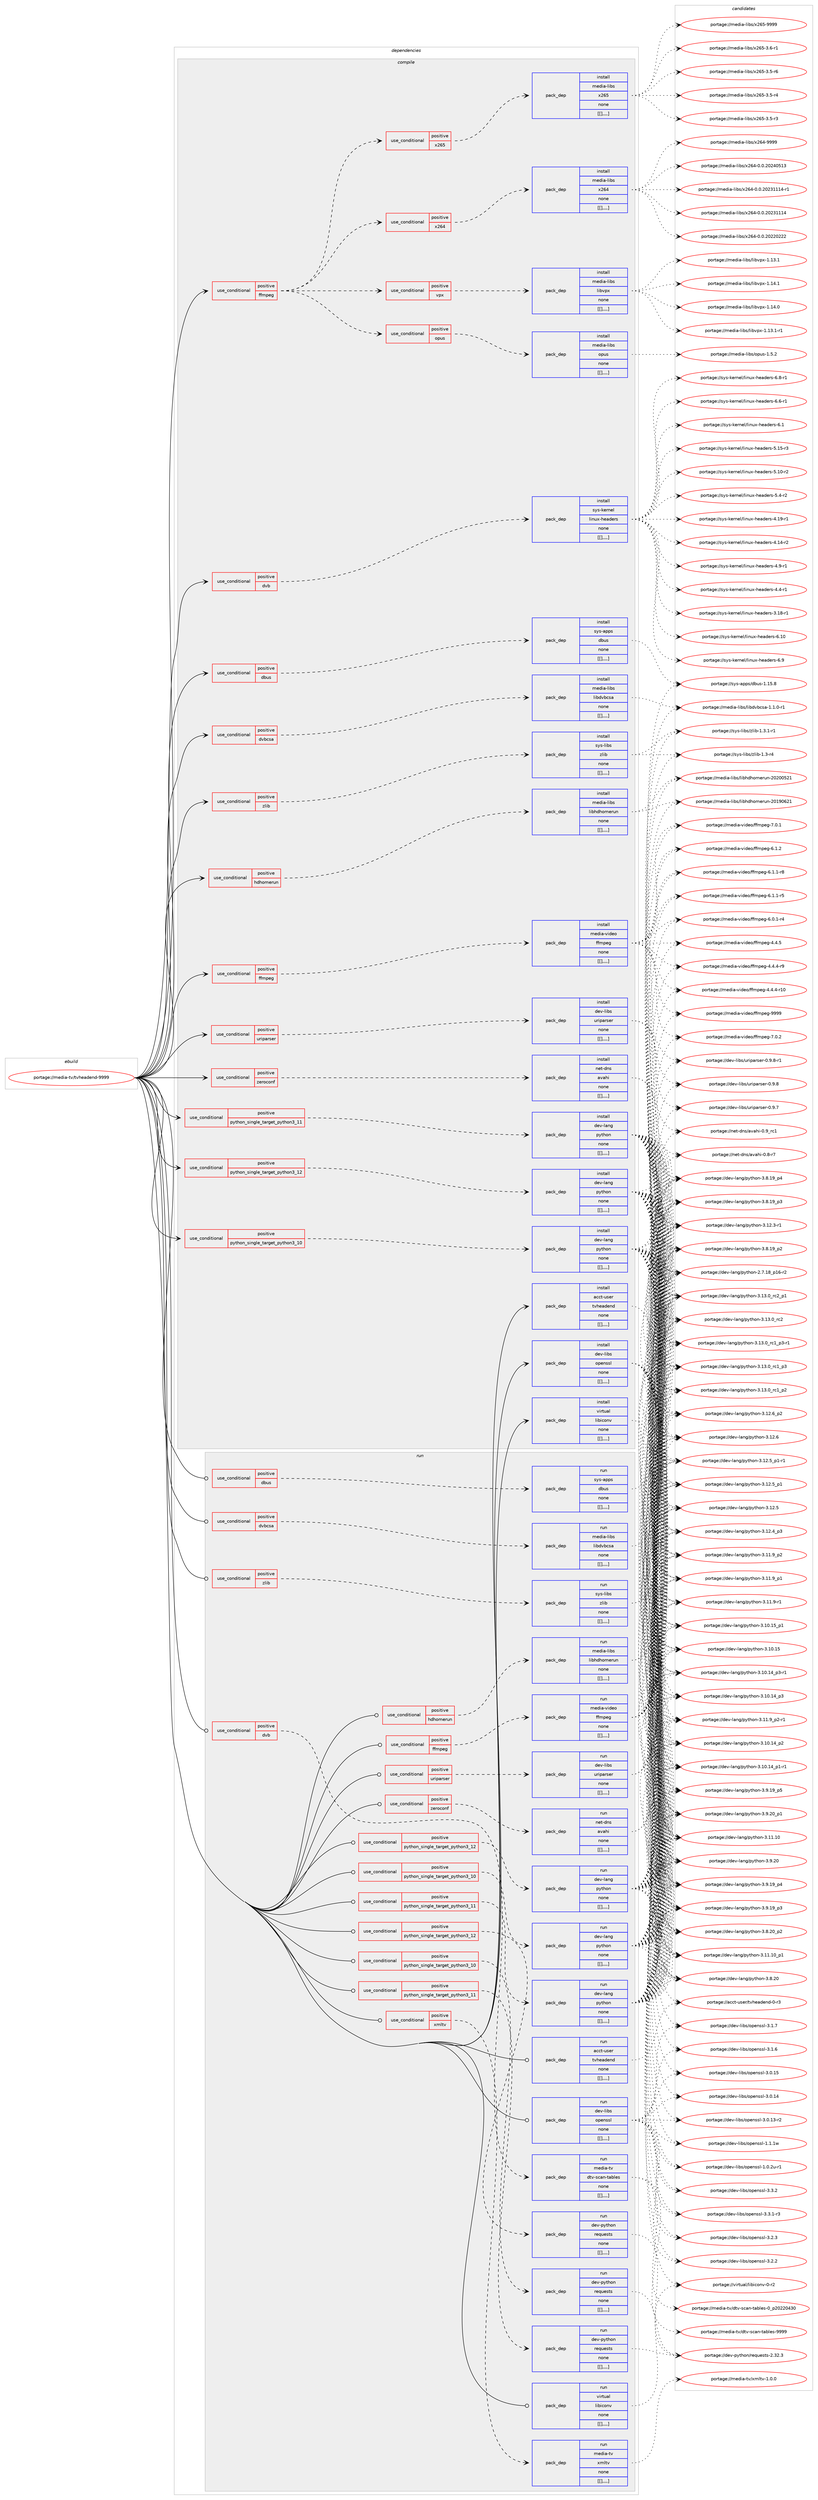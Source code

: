 digraph prolog {

# *************
# Graph options
# *************

newrank=true;
concentrate=true;
compound=true;
graph [rankdir=LR,fontname=Helvetica,fontsize=10,ranksep=1.5];#, ranksep=2.5, nodesep=0.2];
edge  [arrowhead=vee];
node  [fontname=Helvetica,fontsize=10];

# **********
# The ebuild
# **********

subgraph cluster_leftcol {
color=gray;
label=<<i>ebuild</i>>;
id [label="portage://media-tv/tvheadend-9999", color=red, width=4, href="../media-tv/tvheadend-9999.svg"];
}

# ****************
# The dependencies
# ****************

subgraph cluster_midcol {
color=gray;
label=<<i>dependencies</i>>;
subgraph cluster_compile {
fillcolor="#eeeeee";
style=filled;
label=<<i>compile</i>>;
subgraph cond86352 {
dependency335577 [label=<<TABLE BORDER="0" CELLBORDER="1" CELLSPACING="0" CELLPADDING="4"><TR><TD ROWSPAN="3" CELLPADDING="10">use_conditional</TD></TR><TR><TD>positive</TD></TR><TR><TD>dbus</TD></TR></TABLE>>, shape=none, color=red];
subgraph pack246680 {
dependency335578 [label=<<TABLE BORDER="0" CELLBORDER="1" CELLSPACING="0" CELLPADDING="4" WIDTH="220"><TR><TD ROWSPAN="6" CELLPADDING="30">pack_dep</TD></TR><TR><TD WIDTH="110">install</TD></TR><TR><TD>sys-apps</TD></TR><TR><TD>dbus</TD></TR><TR><TD>none</TD></TR><TR><TD>[[],,,,]</TD></TR></TABLE>>, shape=none, color=blue];
}
dependency335577:e -> dependency335578:w [weight=20,style="dashed",arrowhead="vee"];
}
id:e -> dependency335577:w [weight=20,style="solid",arrowhead="vee"];
subgraph cond86353 {
dependency335579 [label=<<TABLE BORDER="0" CELLBORDER="1" CELLSPACING="0" CELLPADDING="4"><TR><TD ROWSPAN="3" CELLPADDING="10">use_conditional</TD></TR><TR><TD>positive</TD></TR><TR><TD>dvb</TD></TR></TABLE>>, shape=none, color=red];
subgraph pack246681 {
dependency335580 [label=<<TABLE BORDER="0" CELLBORDER="1" CELLSPACING="0" CELLPADDING="4" WIDTH="220"><TR><TD ROWSPAN="6" CELLPADDING="30">pack_dep</TD></TR><TR><TD WIDTH="110">install</TD></TR><TR><TD>sys-kernel</TD></TR><TR><TD>linux-headers</TD></TR><TR><TD>none</TD></TR><TR><TD>[[],,,,]</TD></TR></TABLE>>, shape=none, color=blue];
}
dependency335579:e -> dependency335580:w [weight=20,style="dashed",arrowhead="vee"];
}
id:e -> dependency335579:w [weight=20,style="solid",arrowhead="vee"];
subgraph cond86354 {
dependency335581 [label=<<TABLE BORDER="0" CELLBORDER="1" CELLSPACING="0" CELLPADDING="4"><TR><TD ROWSPAN="3" CELLPADDING="10">use_conditional</TD></TR><TR><TD>positive</TD></TR><TR><TD>dvbcsa</TD></TR></TABLE>>, shape=none, color=red];
subgraph pack246682 {
dependency335582 [label=<<TABLE BORDER="0" CELLBORDER="1" CELLSPACING="0" CELLPADDING="4" WIDTH="220"><TR><TD ROWSPAN="6" CELLPADDING="30">pack_dep</TD></TR><TR><TD WIDTH="110">install</TD></TR><TR><TD>media-libs</TD></TR><TR><TD>libdvbcsa</TD></TR><TR><TD>none</TD></TR><TR><TD>[[],,,,]</TD></TR></TABLE>>, shape=none, color=blue];
}
dependency335581:e -> dependency335582:w [weight=20,style="dashed",arrowhead="vee"];
}
id:e -> dependency335581:w [weight=20,style="solid",arrowhead="vee"];
subgraph cond86355 {
dependency335583 [label=<<TABLE BORDER="0" CELLBORDER="1" CELLSPACING="0" CELLPADDING="4"><TR><TD ROWSPAN="3" CELLPADDING="10">use_conditional</TD></TR><TR><TD>positive</TD></TR><TR><TD>ffmpeg</TD></TR></TABLE>>, shape=none, color=red];
subgraph cond86356 {
dependency335584 [label=<<TABLE BORDER="0" CELLBORDER="1" CELLSPACING="0" CELLPADDING="4"><TR><TD ROWSPAN="3" CELLPADDING="10">use_conditional</TD></TR><TR><TD>positive</TD></TR><TR><TD>opus</TD></TR></TABLE>>, shape=none, color=red];
subgraph pack246683 {
dependency335585 [label=<<TABLE BORDER="0" CELLBORDER="1" CELLSPACING="0" CELLPADDING="4" WIDTH="220"><TR><TD ROWSPAN="6" CELLPADDING="30">pack_dep</TD></TR><TR><TD WIDTH="110">install</TD></TR><TR><TD>media-libs</TD></TR><TR><TD>opus</TD></TR><TR><TD>none</TD></TR><TR><TD>[[],,,,]</TD></TR></TABLE>>, shape=none, color=blue];
}
dependency335584:e -> dependency335585:w [weight=20,style="dashed",arrowhead="vee"];
}
dependency335583:e -> dependency335584:w [weight=20,style="dashed",arrowhead="vee"];
subgraph cond86357 {
dependency335586 [label=<<TABLE BORDER="0" CELLBORDER="1" CELLSPACING="0" CELLPADDING="4"><TR><TD ROWSPAN="3" CELLPADDING="10">use_conditional</TD></TR><TR><TD>positive</TD></TR><TR><TD>vpx</TD></TR></TABLE>>, shape=none, color=red];
subgraph pack246684 {
dependency335587 [label=<<TABLE BORDER="0" CELLBORDER="1" CELLSPACING="0" CELLPADDING="4" WIDTH="220"><TR><TD ROWSPAN="6" CELLPADDING="30">pack_dep</TD></TR><TR><TD WIDTH="110">install</TD></TR><TR><TD>media-libs</TD></TR><TR><TD>libvpx</TD></TR><TR><TD>none</TD></TR><TR><TD>[[],,,,]</TD></TR></TABLE>>, shape=none, color=blue];
}
dependency335586:e -> dependency335587:w [weight=20,style="dashed",arrowhead="vee"];
}
dependency335583:e -> dependency335586:w [weight=20,style="dashed",arrowhead="vee"];
subgraph cond86358 {
dependency335588 [label=<<TABLE BORDER="0" CELLBORDER="1" CELLSPACING="0" CELLPADDING="4"><TR><TD ROWSPAN="3" CELLPADDING="10">use_conditional</TD></TR><TR><TD>positive</TD></TR><TR><TD>x264</TD></TR></TABLE>>, shape=none, color=red];
subgraph pack246685 {
dependency335589 [label=<<TABLE BORDER="0" CELLBORDER="1" CELLSPACING="0" CELLPADDING="4" WIDTH="220"><TR><TD ROWSPAN="6" CELLPADDING="30">pack_dep</TD></TR><TR><TD WIDTH="110">install</TD></TR><TR><TD>media-libs</TD></TR><TR><TD>x264</TD></TR><TR><TD>none</TD></TR><TR><TD>[[],,,,]</TD></TR></TABLE>>, shape=none, color=blue];
}
dependency335588:e -> dependency335589:w [weight=20,style="dashed",arrowhead="vee"];
}
dependency335583:e -> dependency335588:w [weight=20,style="dashed",arrowhead="vee"];
subgraph cond86359 {
dependency335590 [label=<<TABLE BORDER="0" CELLBORDER="1" CELLSPACING="0" CELLPADDING="4"><TR><TD ROWSPAN="3" CELLPADDING="10">use_conditional</TD></TR><TR><TD>positive</TD></TR><TR><TD>x265</TD></TR></TABLE>>, shape=none, color=red];
subgraph pack246686 {
dependency335591 [label=<<TABLE BORDER="0" CELLBORDER="1" CELLSPACING="0" CELLPADDING="4" WIDTH="220"><TR><TD ROWSPAN="6" CELLPADDING="30">pack_dep</TD></TR><TR><TD WIDTH="110">install</TD></TR><TR><TD>media-libs</TD></TR><TR><TD>x265</TD></TR><TR><TD>none</TD></TR><TR><TD>[[],,,,]</TD></TR></TABLE>>, shape=none, color=blue];
}
dependency335590:e -> dependency335591:w [weight=20,style="dashed",arrowhead="vee"];
}
dependency335583:e -> dependency335590:w [weight=20,style="dashed",arrowhead="vee"];
}
id:e -> dependency335583:w [weight=20,style="solid",arrowhead="vee"];
subgraph cond86360 {
dependency335592 [label=<<TABLE BORDER="0" CELLBORDER="1" CELLSPACING="0" CELLPADDING="4"><TR><TD ROWSPAN="3" CELLPADDING="10">use_conditional</TD></TR><TR><TD>positive</TD></TR><TR><TD>ffmpeg</TD></TR></TABLE>>, shape=none, color=red];
subgraph pack246687 {
dependency335593 [label=<<TABLE BORDER="0" CELLBORDER="1" CELLSPACING="0" CELLPADDING="4" WIDTH="220"><TR><TD ROWSPAN="6" CELLPADDING="30">pack_dep</TD></TR><TR><TD WIDTH="110">install</TD></TR><TR><TD>media-video</TD></TR><TR><TD>ffmpeg</TD></TR><TR><TD>none</TD></TR><TR><TD>[[],,,,]</TD></TR></TABLE>>, shape=none, color=blue];
}
dependency335592:e -> dependency335593:w [weight=20,style="dashed",arrowhead="vee"];
}
id:e -> dependency335592:w [weight=20,style="solid",arrowhead="vee"];
subgraph cond86361 {
dependency335594 [label=<<TABLE BORDER="0" CELLBORDER="1" CELLSPACING="0" CELLPADDING="4"><TR><TD ROWSPAN="3" CELLPADDING="10">use_conditional</TD></TR><TR><TD>positive</TD></TR><TR><TD>hdhomerun</TD></TR></TABLE>>, shape=none, color=red];
subgraph pack246688 {
dependency335595 [label=<<TABLE BORDER="0" CELLBORDER="1" CELLSPACING="0" CELLPADDING="4" WIDTH="220"><TR><TD ROWSPAN="6" CELLPADDING="30">pack_dep</TD></TR><TR><TD WIDTH="110">install</TD></TR><TR><TD>media-libs</TD></TR><TR><TD>libhdhomerun</TD></TR><TR><TD>none</TD></TR><TR><TD>[[],,,,]</TD></TR></TABLE>>, shape=none, color=blue];
}
dependency335594:e -> dependency335595:w [weight=20,style="dashed",arrowhead="vee"];
}
id:e -> dependency335594:w [weight=20,style="solid",arrowhead="vee"];
subgraph cond86362 {
dependency335596 [label=<<TABLE BORDER="0" CELLBORDER="1" CELLSPACING="0" CELLPADDING="4"><TR><TD ROWSPAN="3" CELLPADDING="10">use_conditional</TD></TR><TR><TD>positive</TD></TR><TR><TD>python_single_target_python3_10</TD></TR></TABLE>>, shape=none, color=red];
subgraph pack246689 {
dependency335597 [label=<<TABLE BORDER="0" CELLBORDER="1" CELLSPACING="0" CELLPADDING="4" WIDTH="220"><TR><TD ROWSPAN="6" CELLPADDING="30">pack_dep</TD></TR><TR><TD WIDTH="110">install</TD></TR><TR><TD>dev-lang</TD></TR><TR><TD>python</TD></TR><TR><TD>none</TD></TR><TR><TD>[[],,,,]</TD></TR></TABLE>>, shape=none, color=blue];
}
dependency335596:e -> dependency335597:w [weight=20,style="dashed",arrowhead="vee"];
}
id:e -> dependency335596:w [weight=20,style="solid",arrowhead="vee"];
subgraph cond86363 {
dependency335598 [label=<<TABLE BORDER="0" CELLBORDER="1" CELLSPACING="0" CELLPADDING="4"><TR><TD ROWSPAN="3" CELLPADDING="10">use_conditional</TD></TR><TR><TD>positive</TD></TR><TR><TD>python_single_target_python3_11</TD></TR></TABLE>>, shape=none, color=red];
subgraph pack246690 {
dependency335599 [label=<<TABLE BORDER="0" CELLBORDER="1" CELLSPACING="0" CELLPADDING="4" WIDTH="220"><TR><TD ROWSPAN="6" CELLPADDING="30">pack_dep</TD></TR><TR><TD WIDTH="110">install</TD></TR><TR><TD>dev-lang</TD></TR><TR><TD>python</TD></TR><TR><TD>none</TD></TR><TR><TD>[[],,,,]</TD></TR></TABLE>>, shape=none, color=blue];
}
dependency335598:e -> dependency335599:w [weight=20,style="dashed",arrowhead="vee"];
}
id:e -> dependency335598:w [weight=20,style="solid",arrowhead="vee"];
subgraph cond86364 {
dependency335600 [label=<<TABLE BORDER="0" CELLBORDER="1" CELLSPACING="0" CELLPADDING="4"><TR><TD ROWSPAN="3" CELLPADDING="10">use_conditional</TD></TR><TR><TD>positive</TD></TR><TR><TD>python_single_target_python3_12</TD></TR></TABLE>>, shape=none, color=red];
subgraph pack246691 {
dependency335601 [label=<<TABLE BORDER="0" CELLBORDER="1" CELLSPACING="0" CELLPADDING="4" WIDTH="220"><TR><TD ROWSPAN="6" CELLPADDING="30">pack_dep</TD></TR><TR><TD WIDTH="110">install</TD></TR><TR><TD>dev-lang</TD></TR><TR><TD>python</TD></TR><TR><TD>none</TD></TR><TR><TD>[[],,,,]</TD></TR></TABLE>>, shape=none, color=blue];
}
dependency335600:e -> dependency335601:w [weight=20,style="dashed",arrowhead="vee"];
}
id:e -> dependency335600:w [weight=20,style="solid",arrowhead="vee"];
subgraph cond86365 {
dependency335602 [label=<<TABLE BORDER="0" CELLBORDER="1" CELLSPACING="0" CELLPADDING="4"><TR><TD ROWSPAN="3" CELLPADDING="10">use_conditional</TD></TR><TR><TD>positive</TD></TR><TR><TD>uriparser</TD></TR></TABLE>>, shape=none, color=red];
subgraph pack246692 {
dependency335603 [label=<<TABLE BORDER="0" CELLBORDER="1" CELLSPACING="0" CELLPADDING="4" WIDTH="220"><TR><TD ROWSPAN="6" CELLPADDING="30">pack_dep</TD></TR><TR><TD WIDTH="110">install</TD></TR><TR><TD>dev-libs</TD></TR><TR><TD>uriparser</TD></TR><TR><TD>none</TD></TR><TR><TD>[[],,,,]</TD></TR></TABLE>>, shape=none, color=blue];
}
dependency335602:e -> dependency335603:w [weight=20,style="dashed",arrowhead="vee"];
}
id:e -> dependency335602:w [weight=20,style="solid",arrowhead="vee"];
subgraph cond86366 {
dependency335604 [label=<<TABLE BORDER="0" CELLBORDER="1" CELLSPACING="0" CELLPADDING="4"><TR><TD ROWSPAN="3" CELLPADDING="10">use_conditional</TD></TR><TR><TD>positive</TD></TR><TR><TD>zeroconf</TD></TR></TABLE>>, shape=none, color=red];
subgraph pack246693 {
dependency335605 [label=<<TABLE BORDER="0" CELLBORDER="1" CELLSPACING="0" CELLPADDING="4" WIDTH="220"><TR><TD ROWSPAN="6" CELLPADDING="30">pack_dep</TD></TR><TR><TD WIDTH="110">install</TD></TR><TR><TD>net-dns</TD></TR><TR><TD>avahi</TD></TR><TR><TD>none</TD></TR><TR><TD>[[],,,,]</TD></TR></TABLE>>, shape=none, color=blue];
}
dependency335604:e -> dependency335605:w [weight=20,style="dashed",arrowhead="vee"];
}
id:e -> dependency335604:w [weight=20,style="solid",arrowhead="vee"];
subgraph cond86367 {
dependency335606 [label=<<TABLE BORDER="0" CELLBORDER="1" CELLSPACING="0" CELLPADDING="4"><TR><TD ROWSPAN="3" CELLPADDING="10">use_conditional</TD></TR><TR><TD>positive</TD></TR><TR><TD>zlib</TD></TR></TABLE>>, shape=none, color=red];
subgraph pack246694 {
dependency335607 [label=<<TABLE BORDER="0" CELLBORDER="1" CELLSPACING="0" CELLPADDING="4" WIDTH="220"><TR><TD ROWSPAN="6" CELLPADDING="30">pack_dep</TD></TR><TR><TD WIDTH="110">install</TD></TR><TR><TD>sys-libs</TD></TR><TR><TD>zlib</TD></TR><TR><TD>none</TD></TR><TR><TD>[[],,,,]</TD></TR></TABLE>>, shape=none, color=blue];
}
dependency335606:e -> dependency335607:w [weight=20,style="dashed",arrowhead="vee"];
}
id:e -> dependency335606:w [weight=20,style="solid",arrowhead="vee"];
subgraph pack246695 {
dependency335608 [label=<<TABLE BORDER="0" CELLBORDER="1" CELLSPACING="0" CELLPADDING="4" WIDTH="220"><TR><TD ROWSPAN="6" CELLPADDING="30">pack_dep</TD></TR><TR><TD WIDTH="110">install</TD></TR><TR><TD>acct-user</TD></TR><TR><TD>tvheadend</TD></TR><TR><TD>none</TD></TR><TR><TD>[[],,,,]</TD></TR></TABLE>>, shape=none, color=blue];
}
id:e -> dependency335608:w [weight=20,style="solid",arrowhead="vee"];
subgraph pack246696 {
dependency335609 [label=<<TABLE BORDER="0" CELLBORDER="1" CELLSPACING="0" CELLPADDING="4" WIDTH="220"><TR><TD ROWSPAN="6" CELLPADDING="30">pack_dep</TD></TR><TR><TD WIDTH="110">install</TD></TR><TR><TD>dev-libs</TD></TR><TR><TD>openssl</TD></TR><TR><TD>none</TD></TR><TR><TD>[[],,,,]</TD></TR></TABLE>>, shape=none, color=blue];
}
id:e -> dependency335609:w [weight=20,style="solid",arrowhead="vee"];
subgraph pack246697 {
dependency335610 [label=<<TABLE BORDER="0" CELLBORDER="1" CELLSPACING="0" CELLPADDING="4" WIDTH="220"><TR><TD ROWSPAN="6" CELLPADDING="30">pack_dep</TD></TR><TR><TD WIDTH="110">install</TD></TR><TR><TD>virtual</TD></TR><TR><TD>libiconv</TD></TR><TR><TD>none</TD></TR><TR><TD>[[],,,,]</TD></TR></TABLE>>, shape=none, color=blue];
}
id:e -> dependency335610:w [weight=20,style="solid",arrowhead="vee"];
}
subgraph cluster_compileandrun {
fillcolor="#eeeeee";
style=filled;
label=<<i>compile and run</i>>;
}
subgraph cluster_run {
fillcolor="#eeeeee";
style=filled;
label=<<i>run</i>>;
subgraph cond86368 {
dependency335611 [label=<<TABLE BORDER="0" CELLBORDER="1" CELLSPACING="0" CELLPADDING="4"><TR><TD ROWSPAN="3" CELLPADDING="10">use_conditional</TD></TR><TR><TD>positive</TD></TR><TR><TD>dbus</TD></TR></TABLE>>, shape=none, color=red];
subgraph pack246698 {
dependency335612 [label=<<TABLE BORDER="0" CELLBORDER="1" CELLSPACING="0" CELLPADDING="4" WIDTH="220"><TR><TD ROWSPAN="6" CELLPADDING="30">pack_dep</TD></TR><TR><TD WIDTH="110">run</TD></TR><TR><TD>sys-apps</TD></TR><TR><TD>dbus</TD></TR><TR><TD>none</TD></TR><TR><TD>[[],,,,]</TD></TR></TABLE>>, shape=none, color=blue];
}
dependency335611:e -> dependency335612:w [weight=20,style="dashed",arrowhead="vee"];
}
id:e -> dependency335611:w [weight=20,style="solid",arrowhead="odot"];
subgraph cond86369 {
dependency335613 [label=<<TABLE BORDER="0" CELLBORDER="1" CELLSPACING="0" CELLPADDING="4"><TR><TD ROWSPAN="3" CELLPADDING="10">use_conditional</TD></TR><TR><TD>positive</TD></TR><TR><TD>dvb</TD></TR></TABLE>>, shape=none, color=red];
subgraph pack246699 {
dependency335614 [label=<<TABLE BORDER="0" CELLBORDER="1" CELLSPACING="0" CELLPADDING="4" WIDTH="220"><TR><TD ROWSPAN="6" CELLPADDING="30">pack_dep</TD></TR><TR><TD WIDTH="110">run</TD></TR><TR><TD>media-tv</TD></TR><TR><TD>dtv-scan-tables</TD></TR><TR><TD>none</TD></TR><TR><TD>[[],,,,]</TD></TR></TABLE>>, shape=none, color=blue];
}
dependency335613:e -> dependency335614:w [weight=20,style="dashed",arrowhead="vee"];
}
id:e -> dependency335613:w [weight=20,style="solid",arrowhead="odot"];
subgraph cond86370 {
dependency335615 [label=<<TABLE BORDER="0" CELLBORDER="1" CELLSPACING="0" CELLPADDING="4"><TR><TD ROWSPAN="3" CELLPADDING="10">use_conditional</TD></TR><TR><TD>positive</TD></TR><TR><TD>dvbcsa</TD></TR></TABLE>>, shape=none, color=red];
subgraph pack246700 {
dependency335616 [label=<<TABLE BORDER="0" CELLBORDER="1" CELLSPACING="0" CELLPADDING="4" WIDTH="220"><TR><TD ROWSPAN="6" CELLPADDING="30">pack_dep</TD></TR><TR><TD WIDTH="110">run</TD></TR><TR><TD>media-libs</TD></TR><TR><TD>libdvbcsa</TD></TR><TR><TD>none</TD></TR><TR><TD>[[],,,,]</TD></TR></TABLE>>, shape=none, color=blue];
}
dependency335615:e -> dependency335616:w [weight=20,style="dashed",arrowhead="vee"];
}
id:e -> dependency335615:w [weight=20,style="solid",arrowhead="odot"];
subgraph cond86371 {
dependency335617 [label=<<TABLE BORDER="0" CELLBORDER="1" CELLSPACING="0" CELLPADDING="4"><TR><TD ROWSPAN="3" CELLPADDING="10">use_conditional</TD></TR><TR><TD>positive</TD></TR><TR><TD>ffmpeg</TD></TR></TABLE>>, shape=none, color=red];
subgraph pack246701 {
dependency335618 [label=<<TABLE BORDER="0" CELLBORDER="1" CELLSPACING="0" CELLPADDING="4" WIDTH="220"><TR><TD ROWSPAN="6" CELLPADDING="30">pack_dep</TD></TR><TR><TD WIDTH="110">run</TD></TR><TR><TD>media-video</TD></TR><TR><TD>ffmpeg</TD></TR><TR><TD>none</TD></TR><TR><TD>[[],,,,]</TD></TR></TABLE>>, shape=none, color=blue];
}
dependency335617:e -> dependency335618:w [weight=20,style="dashed",arrowhead="vee"];
}
id:e -> dependency335617:w [weight=20,style="solid",arrowhead="odot"];
subgraph cond86372 {
dependency335619 [label=<<TABLE BORDER="0" CELLBORDER="1" CELLSPACING="0" CELLPADDING="4"><TR><TD ROWSPAN="3" CELLPADDING="10">use_conditional</TD></TR><TR><TD>positive</TD></TR><TR><TD>hdhomerun</TD></TR></TABLE>>, shape=none, color=red];
subgraph pack246702 {
dependency335620 [label=<<TABLE BORDER="0" CELLBORDER="1" CELLSPACING="0" CELLPADDING="4" WIDTH="220"><TR><TD ROWSPAN="6" CELLPADDING="30">pack_dep</TD></TR><TR><TD WIDTH="110">run</TD></TR><TR><TD>media-libs</TD></TR><TR><TD>libhdhomerun</TD></TR><TR><TD>none</TD></TR><TR><TD>[[],,,,]</TD></TR></TABLE>>, shape=none, color=blue];
}
dependency335619:e -> dependency335620:w [weight=20,style="dashed",arrowhead="vee"];
}
id:e -> dependency335619:w [weight=20,style="solid",arrowhead="odot"];
subgraph cond86373 {
dependency335621 [label=<<TABLE BORDER="0" CELLBORDER="1" CELLSPACING="0" CELLPADDING="4"><TR><TD ROWSPAN="3" CELLPADDING="10">use_conditional</TD></TR><TR><TD>positive</TD></TR><TR><TD>python_single_target_python3_10</TD></TR></TABLE>>, shape=none, color=red];
subgraph pack246703 {
dependency335622 [label=<<TABLE BORDER="0" CELLBORDER="1" CELLSPACING="0" CELLPADDING="4" WIDTH="220"><TR><TD ROWSPAN="6" CELLPADDING="30">pack_dep</TD></TR><TR><TD WIDTH="110">run</TD></TR><TR><TD>dev-lang</TD></TR><TR><TD>python</TD></TR><TR><TD>none</TD></TR><TR><TD>[[],,,,]</TD></TR></TABLE>>, shape=none, color=blue];
}
dependency335621:e -> dependency335622:w [weight=20,style="dashed",arrowhead="vee"];
}
id:e -> dependency335621:w [weight=20,style="solid",arrowhead="odot"];
subgraph cond86374 {
dependency335623 [label=<<TABLE BORDER="0" CELLBORDER="1" CELLSPACING="0" CELLPADDING="4"><TR><TD ROWSPAN="3" CELLPADDING="10">use_conditional</TD></TR><TR><TD>positive</TD></TR><TR><TD>python_single_target_python3_10</TD></TR></TABLE>>, shape=none, color=red];
subgraph pack246704 {
dependency335624 [label=<<TABLE BORDER="0" CELLBORDER="1" CELLSPACING="0" CELLPADDING="4" WIDTH="220"><TR><TD ROWSPAN="6" CELLPADDING="30">pack_dep</TD></TR><TR><TD WIDTH="110">run</TD></TR><TR><TD>dev-python</TD></TR><TR><TD>requests</TD></TR><TR><TD>none</TD></TR><TR><TD>[[],,,,]</TD></TR></TABLE>>, shape=none, color=blue];
}
dependency335623:e -> dependency335624:w [weight=20,style="dashed",arrowhead="vee"];
}
id:e -> dependency335623:w [weight=20,style="solid",arrowhead="odot"];
subgraph cond86375 {
dependency335625 [label=<<TABLE BORDER="0" CELLBORDER="1" CELLSPACING="0" CELLPADDING="4"><TR><TD ROWSPAN="3" CELLPADDING="10">use_conditional</TD></TR><TR><TD>positive</TD></TR><TR><TD>python_single_target_python3_11</TD></TR></TABLE>>, shape=none, color=red];
subgraph pack246705 {
dependency335626 [label=<<TABLE BORDER="0" CELLBORDER="1" CELLSPACING="0" CELLPADDING="4" WIDTH="220"><TR><TD ROWSPAN="6" CELLPADDING="30">pack_dep</TD></TR><TR><TD WIDTH="110">run</TD></TR><TR><TD>dev-lang</TD></TR><TR><TD>python</TD></TR><TR><TD>none</TD></TR><TR><TD>[[],,,,]</TD></TR></TABLE>>, shape=none, color=blue];
}
dependency335625:e -> dependency335626:w [weight=20,style="dashed",arrowhead="vee"];
}
id:e -> dependency335625:w [weight=20,style="solid",arrowhead="odot"];
subgraph cond86376 {
dependency335627 [label=<<TABLE BORDER="0" CELLBORDER="1" CELLSPACING="0" CELLPADDING="4"><TR><TD ROWSPAN="3" CELLPADDING="10">use_conditional</TD></TR><TR><TD>positive</TD></TR><TR><TD>python_single_target_python3_11</TD></TR></TABLE>>, shape=none, color=red];
subgraph pack246706 {
dependency335628 [label=<<TABLE BORDER="0" CELLBORDER="1" CELLSPACING="0" CELLPADDING="4" WIDTH="220"><TR><TD ROWSPAN="6" CELLPADDING="30">pack_dep</TD></TR><TR><TD WIDTH="110">run</TD></TR><TR><TD>dev-python</TD></TR><TR><TD>requests</TD></TR><TR><TD>none</TD></TR><TR><TD>[[],,,,]</TD></TR></TABLE>>, shape=none, color=blue];
}
dependency335627:e -> dependency335628:w [weight=20,style="dashed",arrowhead="vee"];
}
id:e -> dependency335627:w [weight=20,style="solid",arrowhead="odot"];
subgraph cond86377 {
dependency335629 [label=<<TABLE BORDER="0" CELLBORDER="1" CELLSPACING="0" CELLPADDING="4"><TR><TD ROWSPAN="3" CELLPADDING="10">use_conditional</TD></TR><TR><TD>positive</TD></TR><TR><TD>python_single_target_python3_12</TD></TR></TABLE>>, shape=none, color=red];
subgraph pack246707 {
dependency335630 [label=<<TABLE BORDER="0" CELLBORDER="1" CELLSPACING="0" CELLPADDING="4" WIDTH="220"><TR><TD ROWSPAN="6" CELLPADDING="30">pack_dep</TD></TR><TR><TD WIDTH="110">run</TD></TR><TR><TD>dev-lang</TD></TR><TR><TD>python</TD></TR><TR><TD>none</TD></TR><TR><TD>[[],,,,]</TD></TR></TABLE>>, shape=none, color=blue];
}
dependency335629:e -> dependency335630:w [weight=20,style="dashed",arrowhead="vee"];
}
id:e -> dependency335629:w [weight=20,style="solid",arrowhead="odot"];
subgraph cond86378 {
dependency335631 [label=<<TABLE BORDER="0" CELLBORDER="1" CELLSPACING="0" CELLPADDING="4"><TR><TD ROWSPAN="3" CELLPADDING="10">use_conditional</TD></TR><TR><TD>positive</TD></TR><TR><TD>python_single_target_python3_12</TD></TR></TABLE>>, shape=none, color=red];
subgraph pack246708 {
dependency335632 [label=<<TABLE BORDER="0" CELLBORDER="1" CELLSPACING="0" CELLPADDING="4" WIDTH="220"><TR><TD ROWSPAN="6" CELLPADDING="30">pack_dep</TD></TR><TR><TD WIDTH="110">run</TD></TR><TR><TD>dev-python</TD></TR><TR><TD>requests</TD></TR><TR><TD>none</TD></TR><TR><TD>[[],,,,]</TD></TR></TABLE>>, shape=none, color=blue];
}
dependency335631:e -> dependency335632:w [weight=20,style="dashed",arrowhead="vee"];
}
id:e -> dependency335631:w [weight=20,style="solid",arrowhead="odot"];
subgraph cond86379 {
dependency335633 [label=<<TABLE BORDER="0" CELLBORDER="1" CELLSPACING="0" CELLPADDING="4"><TR><TD ROWSPAN="3" CELLPADDING="10">use_conditional</TD></TR><TR><TD>positive</TD></TR><TR><TD>uriparser</TD></TR></TABLE>>, shape=none, color=red];
subgraph pack246709 {
dependency335634 [label=<<TABLE BORDER="0" CELLBORDER="1" CELLSPACING="0" CELLPADDING="4" WIDTH="220"><TR><TD ROWSPAN="6" CELLPADDING="30">pack_dep</TD></TR><TR><TD WIDTH="110">run</TD></TR><TR><TD>dev-libs</TD></TR><TR><TD>uriparser</TD></TR><TR><TD>none</TD></TR><TR><TD>[[],,,,]</TD></TR></TABLE>>, shape=none, color=blue];
}
dependency335633:e -> dependency335634:w [weight=20,style="dashed",arrowhead="vee"];
}
id:e -> dependency335633:w [weight=20,style="solid",arrowhead="odot"];
subgraph cond86380 {
dependency335635 [label=<<TABLE BORDER="0" CELLBORDER="1" CELLSPACING="0" CELLPADDING="4"><TR><TD ROWSPAN="3" CELLPADDING="10">use_conditional</TD></TR><TR><TD>positive</TD></TR><TR><TD>xmltv</TD></TR></TABLE>>, shape=none, color=red];
subgraph pack246710 {
dependency335636 [label=<<TABLE BORDER="0" CELLBORDER="1" CELLSPACING="0" CELLPADDING="4" WIDTH="220"><TR><TD ROWSPAN="6" CELLPADDING="30">pack_dep</TD></TR><TR><TD WIDTH="110">run</TD></TR><TR><TD>media-tv</TD></TR><TR><TD>xmltv</TD></TR><TR><TD>none</TD></TR><TR><TD>[[],,,,]</TD></TR></TABLE>>, shape=none, color=blue];
}
dependency335635:e -> dependency335636:w [weight=20,style="dashed",arrowhead="vee"];
}
id:e -> dependency335635:w [weight=20,style="solid",arrowhead="odot"];
subgraph cond86381 {
dependency335637 [label=<<TABLE BORDER="0" CELLBORDER="1" CELLSPACING="0" CELLPADDING="4"><TR><TD ROWSPAN="3" CELLPADDING="10">use_conditional</TD></TR><TR><TD>positive</TD></TR><TR><TD>zeroconf</TD></TR></TABLE>>, shape=none, color=red];
subgraph pack246711 {
dependency335638 [label=<<TABLE BORDER="0" CELLBORDER="1" CELLSPACING="0" CELLPADDING="4" WIDTH="220"><TR><TD ROWSPAN="6" CELLPADDING="30">pack_dep</TD></TR><TR><TD WIDTH="110">run</TD></TR><TR><TD>net-dns</TD></TR><TR><TD>avahi</TD></TR><TR><TD>none</TD></TR><TR><TD>[[],,,,]</TD></TR></TABLE>>, shape=none, color=blue];
}
dependency335637:e -> dependency335638:w [weight=20,style="dashed",arrowhead="vee"];
}
id:e -> dependency335637:w [weight=20,style="solid",arrowhead="odot"];
subgraph cond86382 {
dependency335639 [label=<<TABLE BORDER="0" CELLBORDER="1" CELLSPACING="0" CELLPADDING="4"><TR><TD ROWSPAN="3" CELLPADDING="10">use_conditional</TD></TR><TR><TD>positive</TD></TR><TR><TD>zlib</TD></TR></TABLE>>, shape=none, color=red];
subgraph pack246712 {
dependency335640 [label=<<TABLE BORDER="0" CELLBORDER="1" CELLSPACING="0" CELLPADDING="4" WIDTH="220"><TR><TD ROWSPAN="6" CELLPADDING="30">pack_dep</TD></TR><TR><TD WIDTH="110">run</TD></TR><TR><TD>sys-libs</TD></TR><TR><TD>zlib</TD></TR><TR><TD>none</TD></TR><TR><TD>[[],,,,]</TD></TR></TABLE>>, shape=none, color=blue];
}
dependency335639:e -> dependency335640:w [weight=20,style="dashed",arrowhead="vee"];
}
id:e -> dependency335639:w [weight=20,style="solid",arrowhead="odot"];
subgraph pack246713 {
dependency335641 [label=<<TABLE BORDER="0" CELLBORDER="1" CELLSPACING="0" CELLPADDING="4" WIDTH="220"><TR><TD ROWSPAN="6" CELLPADDING="30">pack_dep</TD></TR><TR><TD WIDTH="110">run</TD></TR><TR><TD>acct-user</TD></TR><TR><TD>tvheadend</TD></TR><TR><TD>none</TD></TR><TR><TD>[[],,,,]</TD></TR></TABLE>>, shape=none, color=blue];
}
id:e -> dependency335641:w [weight=20,style="solid",arrowhead="odot"];
subgraph pack246714 {
dependency335642 [label=<<TABLE BORDER="0" CELLBORDER="1" CELLSPACING="0" CELLPADDING="4" WIDTH="220"><TR><TD ROWSPAN="6" CELLPADDING="30">pack_dep</TD></TR><TR><TD WIDTH="110">run</TD></TR><TR><TD>dev-libs</TD></TR><TR><TD>openssl</TD></TR><TR><TD>none</TD></TR><TR><TD>[[],,,,]</TD></TR></TABLE>>, shape=none, color=blue];
}
id:e -> dependency335642:w [weight=20,style="solid",arrowhead="odot"];
subgraph pack246715 {
dependency335643 [label=<<TABLE BORDER="0" CELLBORDER="1" CELLSPACING="0" CELLPADDING="4" WIDTH="220"><TR><TD ROWSPAN="6" CELLPADDING="30">pack_dep</TD></TR><TR><TD WIDTH="110">run</TD></TR><TR><TD>virtual</TD></TR><TR><TD>libiconv</TD></TR><TR><TD>none</TD></TR><TR><TD>[[],,,,]</TD></TR></TABLE>>, shape=none, color=blue];
}
id:e -> dependency335643:w [weight=20,style="solid",arrowhead="odot"];
}
}

# **************
# The candidates
# **************

subgraph cluster_choices {
rank=same;
color=gray;
label=<<i>candidates</i>>;

subgraph choice246680 {
color=black;
nodesep=1;
choice1151211154597112112115471009811711545494649534656 [label="portage://sys-apps/dbus-1.15.8", color=red, width=4,href="../sys-apps/dbus-1.15.8.svg"];
dependency335578:e -> choice1151211154597112112115471009811711545494649534656:w [style=dotted,weight="100"];
}
subgraph choice246681 {
color=black;
nodesep=1;
choice115121115451071011141101011084710810511011712045104101971001011141154554464948 [label="portage://sys-kernel/linux-headers-6.10", color=red, width=4,href="../sys-kernel/linux-headers-6.10.svg"];
choice1151211154510710111411010110847108105110117120451041019710010111411545544657 [label="portage://sys-kernel/linux-headers-6.9", color=red, width=4,href="../sys-kernel/linux-headers-6.9.svg"];
choice11512111545107101114110101108471081051101171204510410197100101114115455446564511449 [label="portage://sys-kernel/linux-headers-6.8-r1", color=red, width=4,href="../sys-kernel/linux-headers-6.8-r1.svg"];
choice11512111545107101114110101108471081051101171204510410197100101114115455446544511449 [label="portage://sys-kernel/linux-headers-6.6-r1", color=red, width=4,href="../sys-kernel/linux-headers-6.6-r1.svg"];
choice1151211154510710111411010110847108105110117120451041019710010111411545544649 [label="portage://sys-kernel/linux-headers-6.1", color=red, width=4,href="../sys-kernel/linux-headers-6.1.svg"];
choice1151211154510710111411010110847108105110117120451041019710010111411545534649534511451 [label="portage://sys-kernel/linux-headers-5.15-r3", color=red, width=4,href="../sys-kernel/linux-headers-5.15-r3.svg"];
choice1151211154510710111411010110847108105110117120451041019710010111411545534649484511450 [label="portage://sys-kernel/linux-headers-5.10-r2", color=red, width=4,href="../sys-kernel/linux-headers-5.10-r2.svg"];
choice11512111545107101114110101108471081051101171204510410197100101114115455346524511450 [label="portage://sys-kernel/linux-headers-5.4-r2", color=red, width=4,href="../sys-kernel/linux-headers-5.4-r2.svg"];
choice1151211154510710111411010110847108105110117120451041019710010111411545524649574511449 [label="portage://sys-kernel/linux-headers-4.19-r1", color=red, width=4,href="../sys-kernel/linux-headers-4.19-r1.svg"];
choice1151211154510710111411010110847108105110117120451041019710010111411545524649524511450 [label="portage://sys-kernel/linux-headers-4.14-r2", color=red, width=4,href="../sys-kernel/linux-headers-4.14-r2.svg"];
choice11512111545107101114110101108471081051101171204510410197100101114115455246574511449 [label="portage://sys-kernel/linux-headers-4.9-r1", color=red, width=4,href="../sys-kernel/linux-headers-4.9-r1.svg"];
choice11512111545107101114110101108471081051101171204510410197100101114115455246524511449 [label="portage://sys-kernel/linux-headers-4.4-r1", color=red, width=4,href="../sys-kernel/linux-headers-4.4-r1.svg"];
choice1151211154510710111411010110847108105110117120451041019710010111411545514649564511449 [label="portage://sys-kernel/linux-headers-3.18-r1", color=red, width=4,href="../sys-kernel/linux-headers-3.18-r1.svg"];
dependency335580:e -> choice115121115451071011141101011084710810511011712045104101971001011141154554464948:w [style=dotted,weight="100"];
dependency335580:e -> choice1151211154510710111411010110847108105110117120451041019710010111411545544657:w [style=dotted,weight="100"];
dependency335580:e -> choice11512111545107101114110101108471081051101171204510410197100101114115455446564511449:w [style=dotted,weight="100"];
dependency335580:e -> choice11512111545107101114110101108471081051101171204510410197100101114115455446544511449:w [style=dotted,weight="100"];
dependency335580:e -> choice1151211154510710111411010110847108105110117120451041019710010111411545544649:w [style=dotted,weight="100"];
dependency335580:e -> choice1151211154510710111411010110847108105110117120451041019710010111411545534649534511451:w [style=dotted,weight="100"];
dependency335580:e -> choice1151211154510710111411010110847108105110117120451041019710010111411545534649484511450:w [style=dotted,weight="100"];
dependency335580:e -> choice11512111545107101114110101108471081051101171204510410197100101114115455346524511450:w [style=dotted,weight="100"];
dependency335580:e -> choice1151211154510710111411010110847108105110117120451041019710010111411545524649574511449:w [style=dotted,weight="100"];
dependency335580:e -> choice1151211154510710111411010110847108105110117120451041019710010111411545524649524511450:w [style=dotted,weight="100"];
dependency335580:e -> choice11512111545107101114110101108471081051101171204510410197100101114115455246574511449:w [style=dotted,weight="100"];
dependency335580:e -> choice11512111545107101114110101108471081051101171204510410197100101114115455246524511449:w [style=dotted,weight="100"];
dependency335580:e -> choice1151211154510710111411010110847108105110117120451041019710010111411545514649564511449:w [style=dotted,weight="100"];
}
subgraph choice246682 {
color=black;
nodesep=1;
choice10910110010597451081059811547108105981001189899115974549464946484511449 [label="portage://media-libs/libdvbcsa-1.1.0-r1", color=red, width=4,href="../media-libs/libdvbcsa-1.1.0-r1.svg"];
dependency335582:e -> choice10910110010597451081059811547108105981001189899115974549464946484511449:w [style=dotted,weight="100"];
}
subgraph choice246683 {
color=black;
nodesep=1;
choice10910110010597451081059811547111112117115454946534650 [label="portage://media-libs/opus-1.5.2", color=red, width=4,href="../media-libs/opus-1.5.2.svg"];
dependency335585:e -> choice10910110010597451081059811547111112117115454946534650:w [style=dotted,weight="100"];
}
subgraph choice246684 {
color=black;
nodesep=1;
choice109101100105974510810598115471081059811811212045494649524649 [label="portage://media-libs/libvpx-1.14.1", color=red, width=4,href="../media-libs/libvpx-1.14.1.svg"];
choice109101100105974510810598115471081059811811212045494649524648 [label="portage://media-libs/libvpx-1.14.0", color=red, width=4,href="../media-libs/libvpx-1.14.0.svg"];
choice1091011001059745108105981154710810598118112120454946495146494511449 [label="portage://media-libs/libvpx-1.13.1-r1", color=red, width=4,href="../media-libs/libvpx-1.13.1-r1.svg"];
choice109101100105974510810598115471081059811811212045494649514649 [label="portage://media-libs/libvpx-1.13.1", color=red, width=4,href="../media-libs/libvpx-1.13.1.svg"];
dependency335587:e -> choice109101100105974510810598115471081059811811212045494649524649:w [style=dotted,weight="100"];
dependency335587:e -> choice109101100105974510810598115471081059811811212045494649524648:w [style=dotted,weight="100"];
dependency335587:e -> choice1091011001059745108105981154710810598118112120454946495146494511449:w [style=dotted,weight="100"];
dependency335587:e -> choice109101100105974510810598115471081059811811212045494649514649:w [style=dotted,weight="100"];
}
subgraph choice246685 {
color=black;
nodesep=1;
choice109101100105974510810598115471205054524557575757 [label="portage://media-libs/x264-9999", color=red, width=4,href="../media-libs/x264-9999.svg"];
choice1091011001059745108105981154712050545245484648465048505248534951 [label="portage://media-libs/x264-0.0.20240513", color=red, width=4,href="../media-libs/x264-0.0.20240513.svg"];
choice10910110010597451081059811547120505452454846484650485051494949524511449 [label="portage://media-libs/x264-0.0.20231114-r1", color=red, width=4,href="../media-libs/x264-0.0.20231114-r1.svg"];
choice1091011001059745108105981154712050545245484648465048505149494952 [label="portage://media-libs/x264-0.0.20231114", color=red, width=4,href="../media-libs/x264-0.0.20231114.svg"];
choice1091011001059745108105981154712050545245484648465048505048505050 [label="portage://media-libs/x264-0.0.20220222", color=red, width=4,href="../media-libs/x264-0.0.20220222.svg"];
dependency335589:e -> choice109101100105974510810598115471205054524557575757:w [style=dotted,weight="100"];
dependency335589:e -> choice1091011001059745108105981154712050545245484648465048505248534951:w [style=dotted,weight="100"];
dependency335589:e -> choice10910110010597451081059811547120505452454846484650485051494949524511449:w [style=dotted,weight="100"];
dependency335589:e -> choice1091011001059745108105981154712050545245484648465048505149494952:w [style=dotted,weight="100"];
dependency335589:e -> choice1091011001059745108105981154712050545245484648465048505048505050:w [style=dotted,weight="100"];
}
subgraph choice246686 {
color=black;
nodesep=1;
choice109101100105974510810598115471205054534557575757 [label="portage://media-libs/x265-9999", color=red, width=4,href="../media-libs/x265-9999.svg"];
choice10910110010597451081059811547120505453455146544511449 [label="portage://media-libs/x265-3.6-r1", color=red, width=4,href="../media-libs/x265-3.6-r1.svg"];
choice10910110010597451081059811547120505453455146534511454 [label="portage://media-libs/x265-3.5-r6", color=red, width=4,href="../media-libs/x265-3.5-r6.svg"];
choice10910110010597451081059811547120505453455146534511452 [label="portage://media-libs/x265-3.5-r4", color=red, width=4,href="../media-libs/x265-3.5-r4.svg"];
choice10910110010597451081059811547120505453455146534511451 [label="portage://media-libs/x265-3.5-r3", color=red, width=4,href="../media-libs/x265-3.5-r3.svg"];
dependency335591:e -> choice109101100105974510810598115471205054534557575757:w [style=dotted,weight="100"];
dependency335591:e -> choice10910110010597451081059811547120505453455146544511449:w [style=dotted,weight="100"];
dependency335591:e -> choice10910110010597451081059811547120505453455146534511454:w [style=dotted,weight="100"];
dependency335591:e -> choice10910110010597451081059811547120505453455146534511452:w [style=dotted,weight="100"];
dependency335591:e -> choice10910110010597451081059811547120505453455146534511451:w [style=dotted,weight="100"];
}
subgraph choice246687 {
color=black;
nodesep=1;
choice1091011001059745118105100101111471021021091121011034557575757 [label="portage://media-video/ffmpeg-9999", color=red, width=4,href="../media-video/ffmpeg-9999.svg"];
choice109101100105974511810510010111147102102109112101103455546484650 [label="portage://media-video/ffmpeg-7.0.2", color=red, width=4,href="../media-video/ffmpeg-7.0.2.svg"];
choice109101100105974511810510010111147102102109112101103455546484649 [label="portage://media-video/ffmpeg-7.0.1", color=red, width=4,href="../media-video/ffmpeg-7.0.1.svg"];
choice109101100105974511810510010111147102102109112101103455446494650 [label="portage://media-video/ffmpeg-6.1.2", color=red, width=4,href="../media-video/ffmpeg-6.1.2.svg"];
choice1091011001059745118105100101111471021021091121011034554464946494511456 [label="portage://media-video/ffmpeg-6.1.1-r8", color=red, width=4,href="../media-video/ffmpeg-6.1.1-r8.svg"];
choice1091011001059745118105100101111471021021091121011034554464946494511453 [label="portage://media-video/ffmpeg-6.1.1-r5", color=red, width=4,href="../media-video/ffmpeg-6.1.1-r5.svg"];
choice1091011001059745118105100101111471021021091121011034554464846494511452 [label="portage://media-video/ffmpeg-6.0.1-r4", color=red, width=4,href="../media-video/ffmpeg-6.0.1-r4.svg"];
choice109101100105974511810510010111147102102109112101103455246524653 [label="portage://media-video/ffmpeg-4.4.5", color=red, width=4,href="../media-video/ffmpeg-4.4.5.svg"];
choice1091011001059745118105100101111471021021091121011034552465246524511457 [label="portage://media-video/ffmpeg-4.4.4-r9", color=red, width=4,href="../media-video/ffmpeg-4.4.4-r9.svg"];
choice109101100105974511810510010111147102102109112101103455246524652451144948 [label="portage://media-video/ffmpeg-4.4.4-r10", color=red, width=4,href="../media-video/ffmpeg-4.4.4-r10.svg"];
dependency335593:e -> choice1091011001059745118105100101111471021021091121011034557575757:w [style=dotted,weight="100"];
dependency335593:e -> choice109101100105974511810510010111147102102109112101103455546484650:w [style=dotted,weight="100"];
dependency335593:e -> choice109101100105974511810510010111147102102109112101103455546484649:w [style=dotted,weight="100"];
dependency335593:e -> choice109101100105974511810510010111147102102109112101103455446494650:w [style=dotted,weight="100"];
dependency335593:e -> choice1091011001059745118105100101111471021021091121011034554464946494511456:w [style=dotted,weight="100"];
dependency335593:e -> choice1091011001059745118105100101111471021021091121011034554464946494511453:w [style=dotted,weight="100"];
dependency335593:e -> choice1091011001059745118105100101111471021021091121011034554464846494511452:w [style=dotted,weight="100"];
dependency335593:e -> choice109101100105974511810510010111147102102109112101103455246524653:w [style=dotted,weight="100"];
dependency335593:e -> choice1091011001059745118105100101111471021021091121011034552465246524511457:w [style=dotted,weight="100"];
dependency335593:e -> choice109101100105974511810510010111147102102109112101103455246524652451144948:w [style=dotted,weight="100"];
}
subgraph choice246688 {
color=black;
nodesep=1;
choice1091011001059745108105981154710810598104100104111109101114117110455048504848535049 [label="portage://media-libs/libhdhomerun-20200521", color=red, width=4,href="../media-libs/libhdhomerun-20200521.svg"];
choice1091011001059745108105981154710810598104100104111109101114117110455048495748545049 [label="portage://media-libs/libhdhomerun-20190621", color=red, width=4,href="../media-libs/libhdhomerun-20190621.svg"];
dependency335595:e -> choice1091011001059745108105981154710810598104100104111109101114117110455048504848535049:w [style=dotted,weight="100"];
dependency335595:e -> choice1091011001059745108105981154710810598104100104111109101114117110455048495748545049:w [style=dotted,weight="100"];
}
subgraph choice246689 {
color=black;
nodesep=1;
choice100101118451089711010347112121116104111110455146495146489511499509511249 [label="portage://dev-lang/python-3.13.0_rc2_p1", color=red, width=4,href="../dev-lang/python-3.13.0_rc2_p1.svg"];
choice10010111845108971101034711212111610411111045514649514648951149950 [label="portage://dev-lang/python-3.13.0_rc2", color=red, width=4,href="../dev-lang/python-3.13.0_rc2.svg"];
choice1001011184510897110103471121211161041111104551464951464895114994995112514511449 [label="portage://dev-lang/python-3.13.0_rc1_p3-r1", color=red, width=4,href="../dev-lang/python-3.13.0_rc1_p3-r1.svg"];
choice100101118451089711010347112121116104111110455146495146489511499499511251 [label="portage://dev-lang/python-3.13.0_rc1_p3", color=red, width=4,href="../dev-lang/python-3.13.0_rc1_p3.svg"];
choice100101118451089711010347112121116104111110455146495146489511499499511250 [label="portage://dev-lang/python-3.13.0_rc1_p2", color=red, width=4,href="../dev-lang/python-3.13.0_rc1_p2.svg"];
choice100101118451089711010347112121116104111110455146495046549511250 [label="portage://dev-lang/python-3.12.6_p2", color=red, width=4,href="../dev-lang/python-3.12.6_p2.svg"];
choice10010111845108971101034711212111610411111045514649504654 [label="portage://dev-lang/python-3.12.6", color=red, width=4,href="../dev-lang/python-3.12.6.svg"];
choice1001011184510897110103471121211161041111104551464950465395112494511449 [label="portage://dev-lang/python-3.12.5_p1-r1", color=red, width=4,href="../dev-lang/python-3.12.5_p1-r1.svg"];
choice100101118451089711010347112121116104111110455146495046539511249 [label="portage://dev-lang/python-3.12.5_p1", color=red, width=4,href="../dev-lang/python-3.12.5_p1.svg"];
choice10010111845108971101034711212111610411111045514649504653 [label="portage://dev-lang/python-3.12.5", color=red, width=4,href="../dev-lang/python-3.12.5.svg"];
choice100101118451089711010347112121116104111110455146495046529511251 [label="portage://dev-lang/python-3.12.4_p3", color=red, width=4,href="../dev-lang/python-3.12.4_p3.svg"];
choice100101118451089711010347112121116104111110455146495046514511449 [label="portage://dev-lang/python-3.12.3-r1", color=red, width=4,href="../dev-lang/python-3.12.3-r1.svg"];
choice10010111845108971101034711212111610411111045514649494649489511249 [label="portage://dev-lang/python-3.11.10_p1", color=red, width=4,href="../dev-lang/python-3.11.10_p1.svg"];
choice1001011184510897110103471121211161041111104551464949464948 [label="portage://dev-lang/python-3.11.10", color=red, width=4,href="../dev-lang/python-3.11.10.svg"];
choice1001011184510897110103471121211161041111104551464949465795112504511449 [label="portage://dev-lang/python-3.11.9_p2-r1", color=red, width=4,href="../dev-lang/python-3.11.9_p2-r1.svg"];
choice100101118451089711010347112121116104111110455146494946579511250 [label="portage://dev-lang/python-3.11.9_p2", color=red, width=4,href="../dev-lang/python-3.11.9_p2.svg"];
choice100101118451089711010347112121116104111110455146494946579511249 [label="portage://dev-lang/python-3.11.9_p1", color=red, width=4,href="../dev-lang/python-3.11.9_p1.svg"];
choice100101118451089711010347112121116104111110455146494946574511449 [label="portage://dev-lang/python-3.11.9-r1", color=red, width=4,href="../dev-lang/python-3.11.9-r1.svg"];
choice10010111845108971101034711212111610411111045514649484649539511249 [label="portage://dev-lang/python-3.10.15_p1", color=red, width=4,href="../dev-lang/python-3.10.15_p1.svg"];
choice1001011184510897110103471121211161041111104551464948464953 [label="portage://dev-lang/python-3.10.15", color=red, width=4,href="../dev-lang/python-3.10.15.svg"];
choice100101118451089711010347112121116104111110455146494846495295112514511449 [label="portage://dev-lang/python-3.10.14_p3-r1", color=red, width=4,href="../dev-lang/python-3.10.14_p3-r1.svg"];
choice10010111845108971101034711212111610411111045514649484649529511251 [label="portage://dev-lang/python-3.10.14_p3", color=red, width=4,href="../dev-lang/python-3.10.14_p3.svg"];
choice10010111845108971101034711212111610411111045514649484649529511250 [label="portage://dev-lang/python-3.10.14_p2", color=red, width=4,href="../dev-lang/python-3.10.14_p2.svg"];
choice100101118451089711010347112121116104111110455146494846495295112494511449 [label="portage://dev-lang/python-3.10.14_p1-r1", color=red, width=4,href="../dev-lang/python-3.10.14_p1-r1.svg"];
choice100101118451089711010347112121116104111110455146574650489511249 [label="portage://dev-lang/python-3.9.20_p1", color=red, width=4,href="../dev-lang/python-3.9.20_p1.svg"];
choice10010111845108971101034711212111610411111045514657465048 [label="portage://dev-lang/python-3.9.20", color=red, width=4,href="../dev-lang/python-3.9.20.svg"];
choice100101118451089711010347112121116104111110455146574649579511253 [label="portage://dev-lang/python-3.9.19_p5", color=red, width=4,href="../dev-lang/python-3.9.19_p5.svg"];
choice100101118451089711010347112121116104111110455146574649579511252 [label="portage://dev-lang/python-3.9.19_p4", color=red, width=4,href="../dev-lang/python-3.9.19_p4.svg"];
choice100101118451089711010347112121116104111110455146574649579511251 [label="portage://dev-lang/python-3.9.19_p3", color=red, width=4,href="../dev-lang/python-3.9.19_p3.svg"];
choice100101118451089711010347112121116104111110455146564650489511250 [label="portage://dev-lang/python-3.8.20_p2", color=red, width=4,href="../dev-lang/python-3.8.20_p2.svg"];
choice10010111845108971101034711212111610411111045514656465048 [label="portage://dev-lang/python-3.8.20", color=red, width=4,href="../dev-lang/python-3.8.20.svg"];
choice100101118451089711010347112121116104111110455146564649579511252 [label="portage://dev-lang/python-3.8.19_p4", color=red, width=4,href="../dev-lang/python-3.8.19_p4.svg"];
choice100101118451089711010347112121116104111110455146564649579511251 [label="portage://dev-lang/python-3.8.19_p3", color=red, width=4,href="../dev-lang/python-3.8.19_p3.svg"];
choice100101118451089711010347112121116104111110455146564649579511250 [label="portage://dev-lang/python-3.8.19_p2", color=red, width=4,href="../dev-lang/python-3.8.19_p2.svg"];
choice100101118451089711010347112121116104111110455046554649569511249544511450 [label="portage://dev-lang/python-2.7.18_p16-r2", color=red, width=4,href="../dev-lang/python-2.7.18_p16-r2.svg"];
dependency335597:e -> choice100101118451089711010347112121116104111110455146495146489511499509511249:w [style=dotted,weight="100"];
dependency335597:e -> choice10010111845108971101034711212111610411111045514649514648951149950:w [style=dotted,weight="100"];
dependency335597:e -> choice1001011184510897110103471121211161041111104551464951464895114994995112514511449:w [style=dotted,weight="100"];
dependency335597:e -> choice100101118451089711010347112121116104111110455146495146489511499499511251:w [style=dotted,weight="100"];
dependency335597:e -> choice100101118451089711010347112121116104111110455146495146489511499499511250:w [style=dotted,weight="100"];
dependency335597:e -> choice100101118451089711010347112121116104111110455146495046549511250:w [style=dotted,weight="100"];
dependency335597:e -> choice10010111845108971101034711212111610411111045514649504654:w [style=dotted,weight="100"];
dependency335597:e -> choice1001011184510897110103471121211161041111104551464950465395112494511449:w [style=dotted,weight="100"];
dependency335597:e -> choice100101118451089711010347112121116104111110455146495046539511249:w [style=dotted,weight="100"];
dependency335597:e -> choice10010111845108971101034711212111610411111045514649504653:w [style=dotted,weight="100"];
dependency335597:e -> choice100101118451089711010347112121116104111110455146495046529511251:w [style=dotted,weight="100"];
dependency335597:e -> choice100101118451089711010347112121116104111110455146495046514511449:w [style=dotted,weight="100"];
dependency335597:e -> choice10010111845108971101034711212111610411111045514649494649489511249:w [style=dotted,weight="100"];
dependency335597:e -> choice1001011184510897110103471121211161041111104551464949464948:w [style=dotted,weight="100"];
dependency335597:e -> choice1001011184510897110103471121211161041111104551464949465795112504511449:w [style=dotted,weight="100"];
dependency335597:e -> choice100101118451089711010347112121116104111110455146494946579511250:w [style=dotted,weight="100"];
dependency335597:e -> choice100101118451089711010347112121116104111110455146494946579511249:w [style=dotted,weight="100"];
dependency335597:e -> choice100101118451089711010347112121116104111110455146494946574511449:w [style=dotted,weight="100"];
dependency335597:e -> choice10010111845108971101034711212111610411111045514649484649539511249:w [style=dotted,weight="100"];
dependency335597:e -> choice1001011184510897110103471121211161041111104551464948464953:w [style=dotted,weight="100"];
dependency335597:e -> choice100101118451089711010347112121116104111110455146494846495295112514511449:w [style=dotted,weight="100"];
dependency335597:e -> choice10010111845108971101034711212111610411111045514649484649529511251:w [style=dotted,weight="100"];
dependency335597:e -> choice10010111845108971101034711212111610411111045514649484649529511250:w [style=dotted,weight="100"];
dependency335597:e -> choice100101118451089711010347112121116104111110455146494846495295112494511449:w [style=dotted,weight="100"];
dependency335597:e -> choice100101118451089711010347112121116104111110455146574650489511249:w [style=dotted,weight="100"];
dependency335597:e -> choice10010111845108971101034711212111610411111045514657465048:w [style=dotted,weight="100"];
dependency335597:e -> choice100101118451089711010347112121116104111110455146574649579511253:w [style=dotted,weight="100"];
dependency335597:e -> choice100101118451089711010347112121116104111110455146574649579511252:w [style=dotted,weight="100"];
dependency335597:e -> choice100101118451089711010347112121116104111110455146574649579511251:w [style=dotted,weight="100"];
dependency335597:e -> choice100101118451089711010347112121116104111110455146564650489511250:w [style=dotted,weight="100"];
dependency335597:e -> choice10010111845108971101034711212111610411111045514656465048:w [style=dotted,weight="100"];
dependency335597:e -> choice100101118451089711010347112121116104111110455146564649579511252:w [style=dotted,weight="100"];
dependency335597:e -> choice100101118451089711010347112121116104111110455146564649579511251:w [style=dotted,weight="100"];
dependency335597:e -> choice100101118451089711010347112121116104111110455146564649579511250:w [style=dotted,weight="100"];
dependency335597:e -> choice100101118451089711010347112121116104111110455046554649569511249544511450:w [style=dotted,weight="100"];
}
subgraph choice246690 {
color=black;
nodesep=1;
choice100101118451089711010347112121116104111110455146495146489511499509511249 [label="portage://dev-lang/python-3.13.0_rc2_p1", color=red, width=4,href="../dev-lang/python-3.13.0_rc2_p1.svg"];
choice10010111845108971101034711212111610411111045514649514648951149950 [label="portage://dev-lang/python-3.13.0_rc2", color=red, width=4,href="../dev-lang/python-3.13.0_rc2.svg"];
choice1001011184510897110103471121211161041111104551464951464895114994995112514511449 [label="portage://dev-lang/python-3.13.0_rc1_p3-r1", color=red, width=4,href="../dev-lang/python-3.13.0_rc1_p3-r1.svg"];
choice100101118451089711010347112121116104111110455146495146489511499499511251 [label="portage://dev-lang/python-3.13.0_rc1_p3", color=red, width=4,href="../dev-lang/python-3.13.0_rc1_p3.svg"];
choice100101118451089711010347112121116104111110455146495146489511499499511250 [label="portage://dev-lang/python-3.13.0_rc1_p2", color=red, width=4,href="../dev-lang/python-3.13.0_rc1_p2.svg"];
choice100101118451089711010347112121116104111110455146495046549511250 [label="portage://dev-lang/python-3.12.6_p2", color=red, width=4,href="../dev-lang/python-3.12.6_p2.svg"];
choice10010111845108971101034711212111610411111045514649504654 [label="portage://dev-lang/python-3.12.6", color=red, width=4,href="../dev-lang/python-3.12.6.svg"];
choice1001011184510897110103471121211161041111104551464950465395112494511449 [label="portage://dev-lang/python-3.12.5_p1-r1", color=red, width=4,href="../dev-lang/python-3.12.5_p1-r1.svg"];
choice100101118451089711010347112121116104111110455146495046539511249 [label="portage://dev-lang/python-3.12.5_p1", color=red, width=4,href="../dev-lang/python-3.12.5_p1.svg"];
choice10010111845108971101034711212111610411111045514649504653 [label="portage://dev-lang/python-3.12.5", color=red, width=4,href="../dev-lang/python-3.12.5.svg"];
choice100101118451089711010347112121116104111110455146495046529511251 [label="portage://dev-lang/python-3.12.4_p3", color=red, width=4,href="../dev-lang/python-3.12.4_p3.svg"];
choice100101118451089711010347112121116104111110455146495046514511449 [label="portage://dev-lang/python-3.12.3-r1", color=red, width=4,href="../dev-lang/python-3.12.3-r1.svg"];
choice10010111845108971101034711212111610411111045514649494649489511249 [label="portage://dev-lang/python-3.11.10_p1", color=red, width=4,href="../dev-lang/python-3.11.10_p1.svg"];
choice1001011184510897110103471121211161041111104551464949464948 [label="portage://dev-lang/python-3.11.10", color=red, width=4,href="../dev-lang/python-3.11.10.svg"];
choice1001011184510897110103471121211161041111104551464949465795112504511449 [label="portage://dev-lang/python-3.11.9_p2-r1", color=red, width=4,href="../dev-lang/python-3.11.9_p2-r1.svg"];
choice100101118451089711010347112121116104111110455146494946579511250 [label="portage://dev-lang/python-3.11.9_p2", color=red, width=4,href="../dev-lang/python-3.11.9_p2.svg"];
choice100101118451089711010347112121116104111110455146494946579511249 [label="portage://dev-lang/python-3.11.9_p1", color=red, width=4,href="../dev-lang/python-3.11.9_p1.svg"];
choice100101118451089711010347112121116104111110455146494946574511449 [label="portage://dev-lang/python-3.11.9-r1", color=red, width=4,href="../dev-lang/python-3.11.9-r1.svg"];
choice10010111845108971101034711212111610411111045514649484649539511249 [label="portage://dev-lang/python-3.10.15_p1", color=red, width=4,href="../dev-lang/python-3.10.15_p1.svg"];
choice1001011184510897110103471121211161041111104551464948464953 [label="portage://dev-lang/python-3.10.15", color=red, width=4,href="../dev-lang/python-3.10.15.svg"];
choice100101118451089711010347112121116104111110455146494846495295112514511449 [label="portage://dev-lang/python-3.10.14_p3-r1", color=red, width=4,href="../dev-lang/python-3.10.14_p3-r1.svg"];
choice10010111845108971101034711212111610411111045514649484649529511251 [label="portage://dev-lang/python-3.10.14_p3", color=red, width=4,href="../dev-lang/python-3.10.14_p3.svg"];
choice10010111845108971101034711212111610411111045514649484649529511250 [label="portage://dev-lang/python-3.10.14_p2", color=red, width=4,href="../dev-lang/python-3.10.14_p2.svg"];
choice100101118451089711010347112121116104111110455146494846495295112494511449 [label="portage://dev-lang/python-3.10.14_p1-r1", color=red, width=4,href="../dev-lang/python-3.10.14_p1-r1.svg"];
choice100101118451089711010347112121116104111110455146574650489511249 [label="portage://dev-lang/python-3.9.20_p1", color=red, width=4,href="../dev-lang/python-3.9.20_p1.svg"];
choice10010111845108971101034711212111610411111045514657465048 [label="portage://dev-lang/python-3.9.20", color=red, width=4,href="../dev-lang/python-3.9.20.svg"];
choice100101118451089711010347112121116104111110455146574649579511253 [label="portage://dev-lang/python-3.9.19_p5", color=red, width=4,href="../dev-lang/python-3.9.19_p5.svg"];
choice100101118451089711010347112121116104111110455146574649579511252 [label="portage://dev-lang/python-3.9.19_p4", color=red, width=4,href="../dev-lang/python-3.9.19_p4.svg"];
choice100101118451089711010347112121116104111110455146574649579511251 [label="portage://dev-lang/python-3.9.19_p3", color=red, width=4,href="../dev-lang/python-3.9.19_p3.svg"];
choice100101118451089711010347112121116104111110455146564650489511250 [label="portage://dev-lang/python-3.8.20_p2", color=red, width=4,href="../dev-lang/python-3.8.20_p2.svg"];
choice10010111845108971101034711212111610411111045514656465048 [label="portage://dev-lang/python-3.8.20", color=red, width=4,href="../dev-lang/python-3.8.20.svg"];
choice100101118451089711010347112121116104111110455146564649579511252 [label="portage://dev-lang/python-3.8.19_p4", color=red, width=4,href="../dev-lang/python-3.8.19_p4.svg"];
choice100101118451089711010347112121116104111110455146564649579511251 [label="portage://dev-lang/python-3.8.19_p3", color=red, width=4,href="../dev-lang/python-3.8.19_p3.svg"];
choice100101118451089711010347112121116104111110455146564649579511250 [label="portage://dev-lang/python-3.8.19_p2", color=red, width=4,href="../dev-lang/python-3.8.19_p2.svg"];
choice100101118451089711010347112121116104111110455046554649569511249544511450 [label="portage://dev-lang/python-2.7.18_p16-r2", color=red, width=4,href="../dev-lang/python-2.7.18_p16-r2.svg"];
dependency335599:e -> choice100101118451089711010347112121116104111110455146495146489511499509511249:w [style=dotted,weight="100"];
dependency335599:e -> choice10010111845108971101034711212111610411111045514649514648951149950:w [style=dotted,weight="100"];
dependency335599:e -> choice1001011184510897110103471121211161041111104551464951464895114994995112514511449:w [style=dotted,weight="100"];
dependency335599:e -> choice100101118451089711010347112121116104111110455146495146489511499499511251:w [style=dotted,weight="100"];
dependency335599:e -> choice100101118451089711010347112121116104111110455146495146489511499499511250:w [style=dotted,weight="100"];
dependency335599:e -> choice100101118451089711010347112121116104111110455146495046549511250:w [style=dotted,weight="100"];
dependency335599:e -> choice10010111845108971101034711212111610411111045514649504654:w [style=dotted,weight="100"];
dependency335599:e -> choice1001011184510897110103471121211161041111104551464950465395112494511449:w [style=dotted,weight="100"];
dependency335599:e -> choice100101118451089711010347112121116104111110455146495046539511249:w [style=dotted,weight="100"];
dependency335599:e -> choice10010111845108971101034711212111610411111045514649504653:w [style=dotted,weight="100"];
dependency335599:e -> choice100101118451089711010347112121116104111110455146495046529511251:w [style=dotted,weight="100"];
dependency335599:e -> choice100101118451089711010347112121116104111110455146495046514511449:w [style=dotted,weight="100"];
dependency335599:e -> choice10010111845108971101034711212111610411111045514649494649489511249:w [style=dotted,weight="100"];
dependency335599:e -> choice1001011184510897110103471121211161041111104551464949464948:w [style=dotted,weight="100"];
dependency335599:e -> choice1001011184510897110103471121211161041111104551464949465795112504511449:w [style=dotted,weight="100"];
dependency335599:e -> choice100101118451089711010347112121116104111110455146494946579511250:w [style=dotted,weight="100"];
dependency335599:e -> choice100101118451089711010347112121116104111110455146494946579511249:w [style=dotted,weight="100"];
dependency335599:e -> choice100101118451089711010347112121116104111110455146494946574511449:w [style=dotted,weight="100"];
dependency335599:e -> choice10010111845108971101034711212111610411111045514649484649539511249:w [style=dotted,weight="100"];
dependency335599:e -> choice1001011184510897110103471121211161041111104551464948464953:w [style=dotted,weight="100"];
dependency335599:e -> choice100101118451089711010347112121116104111110455146494846495295112514511449:w [style=dotted,weight="100"];
dependency335599:e -> choice10010111845108971101034711212111610411111045514649484649529511251:w [style=dotted,weight="100"];
dependency335599:e -> choice10010111845108971101034711212111610411111045514649484649529511250:w [style=dotted,weight="100"];
dependency335599:e -> choice100101118451089711010347112121116104111110455146494846495295112494511449:w [style=dotted,weight="100"];
dependency335599:e -> choice100101118451089711010347112121116104111110455146574650489511249:w [style=dotted,weight="100"];
dependency335599:e -> choice10010111845108971101034711212111610411111045514657465048:w [style=dotted,weight="100"];
dependency335599:e -> choice100101118451089711010347112121116104111110455146574649579511253:w [style=dotted,weight="100"];
dependency335599:e -> choice100101118451089711010347112121116104111110455146574649579511252:w [style=dotted,weight="100"];
dependency335599:e -> choice100101118451089711010347112121116104111110455146574649579511251:w [style=dotted,weight="100"];
dependency335599:e -> choice100101118451089711010347112121116104111110455146564650489511250:w [style=dotted,weight="100"];
dependency335599:e -> choice10010111845108971101034711212111610411111045514656465048:w [style=dotted,weight="100"];
dependency335599:e -> choice100101118451089711010347112121116104111110455146564649579511252:w [style=dotted,weight="100"];
dependency335599:e -> choice100101118451089711010347112121116104111110455146564649579511251:w [style=dotted,weight="100"];
dependency335599:e -> choice100101118451089711010347112121116104111110455146564649579511250:w [style=dotted,weight="100"];
dependency335599:e -> choice100101118451089711010347112121116104111110455046554649569511249544511450:w [style=dotted,weight="100"];
}
subgraph choice246691 {
color=black;
nodesep=1;
choice100101118451089711010347112121116104111110455146495146489511499509511249 [label="portage://dev-lang/python-3.13.0_rc2_p1", color=red, width=4,href="../dev-lang/python-3.13.0_rc2_p1.svg"];
choice10010111845108971101034711212111610411111045514649514648951149950 [label="portage://dev-lang/python-3.13.0_rc2", color=red, width=4,href="../dev-lang/python-3.13.0_rc2.svg"];
choice1001011184510897110103471121211161041111104551464951464895114994995112514511449 [label="portage://dev-lang/python-3.13.0_rc1_p3-r1", color=red, width=4,href="../dev-lang/python-3.13.0_rc1_p3-r1.svg"];
choice100101118451089711010347112121116104111110455146495146489511499499511251 [label="portage://dev-lang/python-3.13.0_rc1_p3", color=red, width=4,href="../dev-lang/python-3.13.0_rc1_p3.svg"];
choice100101118451089711010347112121116104111110455146495146489511499499511250 [label="portage://dev-lang/python-3.13.0_rc1_p2", color=red, width=4,href="../dev-lang/python-3.13.0_rc1_p2.svg"];
choice100101118451089711010347112121116104111110455146495046549511250 [label="portage://dev-lang/python-3.12.6_p2", color=red, width=4,href="../dev-lang/python-3.12.6_p2.svg"];
choice10010111845108971101034711212111610411111045514649504654 [label="portage://dev-lang/python-3.12.6", color=red, width=4,href="../dev-lang/python-3.12.6.svg"];
choice1001011184510897110103471121211161041111104551464950465395112494511449 [label="portage://dev-lang/python-3.12.5_p1-r1", color=red, width=4,href="../dev-lang/python-3.12.5_p1-r1.svg"];
choice100101118451089711010347112121116104111110455146495046539511249 [label="portage://dev-lang/python-3.12.5_p1", color=red, width=4,href="../dev-lang/python-3.12.5_p1.svg"];
choice10010111845108971101034711212111610411111045514649504653 [label="portage://dev-lang/python-3.12.5", color=red, width=4,href="../dev-lang/python-3.12.5.svg"];
choice100101118451089711010347112121116104111110455146495046529511251 [label="portage://dev-lang/python-3.12.4_p3", color=red, width=4,href="../dev-lang/python-3.12.4_p3.svg"];
choice100101118451089711010347112121116104111110455146495046514511449 [label="portage://dev-lang/python-3.12.3-r1", color=red, width=4,href="../dev-lang/python-3.12.3-r1.svg"];
choice10010111845108971101034711212111610411111045514649494649489511249 [label="portage://dev-lang/python-3.11.10_p1", color=red, width=4,href="../dev-lang/python-3.11.10_p1.svg"];
choice1001011184510897110103471121211161041111104551464949464948 [label="portage://dev-lang/python-3.11.10", color=red, width=4,href="../dev-lang/python-3.11.10.svg"];
choice1001011184510897110103471121211161041111104551464949465795112504511449 [label="portage://dev-lang/python-3.11.9_p2-r1", color=red, width=4,href="../dev-lang/python-3.11.9_p2-r1.svg"];
choice100101118451089711010347112121116104111110455146494946579511250 [label="portage://dev-lang/python-3.11.9_p2", color=red, width=4,href="../dev-lang/python-3.11.9_p2.svg"];
choice100101118451089711010347112121116104111110455146494946579511249 [label="portage://dev-lang/python-3.11.9_p1", color=red, width=4,href="../dev-lang/python-3.11.9_p1.svg"];
choice100101118451089711010347112121116104111110455146494946574511449 [label="portage://dev-lang/python-3.11.9-r1", color=red, width=4,href="../dev-lang/python-3.11.9-r1.svg"];
choice10010111845108971101034711212111610411111045514649484649539511249 [label="portage://dev-lang/python-3.10.15_p1", color=red, width=4,href="../dev-lang/python-3.10.15_p1.svg"];
choice1001011184510897110103471121211161041111104551464948464953 [label="portage://dev-lang/python-3.10.15", color=red, width=4,href="../dev-lang/python-3.10.15.svg"];
choice100101118451089711010347112121116104111110455146494846495295112514511449 [label="portage://dev-lang/python-3.10.14_p3-r1", color=red, width=4,href="../dev-lang/python-3.10.14_p3-r1.svg"];
choice10010111845108971101034711212111610411111045514649484649529511251 [label="portage://dev-lang/python-3.10.14_p3", color=red, width=4,href="../dev-lang/python-3.10.14_p3.svg"];
choice10010111845108971101034711212111610411111045514649484649529511250 [label="portage://dev-lang/python-3.10.14_p2", color=red, width=4,href="../dev-lang/python-3.10.14_p2.svg"];
choice100101118451089711010347112121116104111110455146494846495295112494511449 [label="portage://dev-lang/python-3.10.14_p1-r1", color=red, width=4,href="../dev-lang/python-3.10.14_p1-r1.svg"];
choice100101118451089711010347112121116104111110455146574650489511249 [label="portage://dev-lang/python-3.9.20_p1", color=red, width=4,href="../dev-lang/python-3.9.20_p1.svg"];
choice10010111845108971101034711212111610411111045514657465048 [label="portage://dev-lang/python-3.9.20", color=red, width=4,href="../dev-lang/python-3.9.20.svg"];
choice100101118451089711010347112121116104111110455146574649579511253 [label="portage://dev-lang/python-3.9.19_p5", color=red, width=4,href="../dev-lang/python-3.9.19_p5.svg"];
choice100101118451089711010347112121116104111110455146574649579511252 [label="portage://dev-lang/python-3.9.19_p4", color=red, width=4,href="../dev-lang/python-3.9.19_p4.svg"];
choice100101118451089711010347112121116104111110455146574649579511251 [label="portage://dev-lang/python-3.9.19_p3", color=red, width=4,href="../dev-lang/python-3.9.19_p3.svg"];
choice100101118451089711010347112121116104111110455146564650489511250 [label="portage://dev-lang/python-3.8.20_p2", color=red, width=4,href="../dev-lang/python-3.8.20_p2.svg"];
choice10010111845108971101034711212111610411111045514656465048 [label="portage://dev-lang/python-3.8.20", color=red, width=4,href="../dev-lang/python-3.8.20.svg"];
choice100101118451089711010347112121116104111110455146564649579511252 [label="portage://dev-lang/python-3.8.19_p4", color=red, width=4,href="../dev-lang/python-3.8.19_p4.svg"];
choice100101118451089711010347112121116104111110455146564649579511251 [label="portage://dev-lang/python-3.8.19_p3", color=red, width=4,href="../dev-lang/python-3.8.19_p3.svg"];
choice100101118451089711010347112121116104111110455146564649579511250 [label="portage://dev-lang/python-3.8.19_p2", color=red, width=4,href="../dev-lang/python-3.8.19_p2.svg"];
choice100101118451089711010347112121116104111110455046554649569511249544511450 [label="portage://dev-lang/python-2.7.18_p16-r2", color=red, width=4,href="../dev-lang/python-2.7.18_p16-r2.svg"];
dependency335601:e -> choice100101118451089711010347112121116104111110455146495146489511499509511249:w [style=dotted,weight="100"];
dependency335601:e -> choice10010111845108971101034711212111610411111045514649514648951149950:w [style=dotted,weight="100"];
dependency335601:e -> choice1001011184510897110103471121211161041111104551464951464895114994995112514511449:w [style=dotted,weight="100"];
dependency335601:e -> choice100101118451089711010347112121116104111110455146495146489511499499511251:w [style=dotted,weight="100"];
dependency335601:e -> choice100101118451089711010347112121116104111110455146495146489511499499511250:w [style=dotted,weight="100"];
dependency335601:e -> choice100101118451089711010347112121116104111110455146495046549511250:w [style=dotted,weight="100"];
dependency335601:e -> choice10010111845108971101034711212111610411111045514649504654:w [style=dotted,weight="100"];
dependency335601:e -> choice1001011184510897110103471121211161041111104551464950465395112494511449:w [style=dotted,weight="100"];
dependency335601:e -> choice100101118451089711010347112121116104111110455146495046539511249:w [style=dotted,weight="100"];
dependency335601:e -> choice10010111845108971101034711212111610411111045514649504653:w [style=dotted,weight="100"];
dependency335601:e -> choice100101118451089711010347112121116104111110455146495046529511251:w [style=dotted,weight="100"];
dependency335601:e -> choice100101118451089711010347112121116104111110455146495046514511449:w [style=dotted,weight="100"];
dependency335601:e -> choice10010111845108971101034711212111610411111045514649494649489511249:w [style=dotted,weight="100"];
dependency335601:e -> choice1001011184510897110103471121211161041111104551464949464948:w [style=dotted,weight="100"];
dependency335601:e -> choice1001011184510897110103471121211161041111104551464949465795112504511449:w [style=dotted,weight="100"];
dependency335601:e -> choice100101118451089711010347112121116104111110455146494946579511250:w [style=dotted,weight="100"];
dependency335601:e -> choice100101118451089711010347112121116104111110455146494946579511249:w [style=dotted,weight="100"];
dependency335601:e -> choice100101118451089711010347112121116104111110455146494946574511449:w [style=dotted,weight="100"];
dependency335601:e -> choice10010111845108971101034711212111610411111045514649484649539511249:w [style=dotted,weight="100"];
dependency335601:e -> choice1001011184510897110103471121211161041111104551464948464953:w [style=dotted,weight="100"];
dependency335601:e -> choice100101118451089711010347112121116104111110455146494846495295112514511449:w [style=dotted,weight="100"];
dependency335601:e -> choice10010111845108971101034711212111610411111045514649484649529511251:w [style=dotted,weight="100"];
dependency335601:e -> choice10010111845108971101034711212111610411111045514649484649529511250:w [style=dotted,weight="100"];
dependency335601:e -> choice100101118451089711010347112121116104111110455146494846495295112494511449:w [style=dotted,weight="100"];
dependency335601:e -> choice100101118451089711010347112121116104111110455146574650489511249:w [style=dotted,weight="100"];
dependency335601:e -> choice10010111845108971101034711212111610411111045514657465048:w [style=dotted,weight="100"];
dependency335601:e -> choice100101118451089711010347112121116104111110455146574649579511253:w [style=dotted,weight="100"];
dependency335601:e -> choice100101118451089711010347112121116104111110455146574649579511252:w [style=dotted,weight="100"];
dependency335601:e -> choice100101118451089711010347112121116104111110455146574649579511251:w [style=dotted,weight="100"];
dependency335601:e -> choice100101118451089711010347112121116104111110455146564650489511250:w [style=dotted,weight="100"];
dependency335601:e -> choice10010111845108971101034711212111610411111045514656465048:w [style=dotted,weight="100"];
dependency335601:e -> choice100101118451089711010347112121116104111110455146564649579511252:w [style=dotted,weight="100"];
dependency335601:e -> choice100101118451089711010347112121116104111110455146564649579511251:w [style=dotted,weight="100"];
dependency335601:e -> choice100101118451089711010347112121116104111110455146564649579511250:w [style=dotted,weight="100"];
dependency335601:e -> choice100101118451089711010347112121116104111110455046554649569511249544511450:w [style=dotted,weight="100"];
}
subgraph choice246692 {
color=black;
nodesep=1;
choice100101118451081059811547117114105112971141151011144548465746564511449 [label="portage://dev-libs/uriparser-0.9.8-r1", color=red, width=4,href="../dev-libs/uriparser-0.9.8-r1.svg"];
choice10010111845108105981154711711410511297114115101114454846574656 [label="portage://dev-libs/uriparser-0.9.8", color=red, width=4,href="../dev-libs/uriparser-0.9.8.svg"];
choice10010111845108105981154711711410511297114115101114454846574655 [label="portage://dev-libs/uriparser-0.9.7", color=red, width=4,href="../dev-libs/uriparser-0.9.7.svg"];
dependency335603:e -> choice100101118451081059811547117114105112971141151011144548465746564511449:w [style=dotted,weight="100"];
dependency335603:e -> choice10010111845108105981154711711410511297114115101114454846574656:w [style=dotted,weight="100"];
dependency335603:e -> choice10010111845108105981154711711410511297114115101114454846574655:w [style=dotted,weight="100"];
}
subgraph choice246693 {
color=black;
nodesep=1;
choice1101011164510011011547971189710410545484657951149949 [label="portage://net-dns/avahi-0.9_rc1", color=red, width=4,href="../net-dns/avahi-0.9_rc1.svg"];
choice11010111645100110115479711897104105454846564511455 [label="portage://net-dns/avahi-0.8-r7", color=red, width=4,href="../net-dns/avahi-0.8-r7.svg"];
dependency335605:e -> choice1101011164510011011547971189710410545484657951149949:w [style=dotted,weight="100"];
dependency335605:e -> choice11010111645100110115479711897104105454846564511455:w [style=dotted,weight="100"];
}
subgraph choice246694 {
color=black;
nodesep=1;
choice115121115451081059811547122108105984549465146494511449 [label="portage://sys-libs/zlib-1.3.1-r1", color=red, width=4,href="../sys-libs/zlib-1.3.1-r1.svg"];
choice11512111545108105981154712210810598454946514511452 [label="portage://sys-libs/zlib-1.3-r4", color=red, width=4,href="../sys-libs/zlib-1.3-r4.svg"];
dependency335607:e -> choice115121115451081059811547122108105984549465146494511449:w [style=dotted,weight="100"];
dependency335607:e -> choice11512111545108105981154712210810598454946514511452:w [style=dotted,weight="100"];
}
subgraph choice246695 {
color=black;
nodesep=1;
choice97999911645117115101114471161181041019710010111010045484511451 [label="portage://acct-user/tvheadend-0-r3", color=red, width=4,href="../acct-user/tvheadend-0-r3.svg"];
dependency335608:e -> choice97999911645117115101114471161181041019710010111010045484511451:w [style=dotted,weight="100"];
}
subgraph choice246696 {
color=black;
nodesep=1;
choice100101118451081059811547111112101110115115108455146514650 [label="portage://dev-libs/openssl-3.3.2", color=red, width=4,href="../dev-libs/openssl-3.3.2.svg"];
choice1001011184510810598115471111121011101151151084551465146494511451 [label="portage://dev-libs/openssl-3.3.1-r3", color=red, width=4,href="../dev-libs/openssl-3.3.1-r3.svg"];
choice100101118451081059811547111112101110115115108455146504651 [label="portage://dev-libs/openssl-3.2.3", color=red, width=4,href="../dev-libs/openssl-3.2.3.svg"];
choice100101118451081059811547111112101110115115108455146504650 [label="portage://dev-libs/openssl-3.2.2", color=red, width=4,href="../dev-libs/openssl-3.2.2.svg"];
choice100101118451081059811547111112101110115115108455146494655 [label="portage://dev-libs/openssl-3.1.7", color=red, width=4,href="../dev-libs/openssl-3.1.7.svg"];
choice100101118451081059811547111112101110115115108455146494654 [label="portage://dev-libs/openssl-3.1.6", color=red, width=4,href="../dev-libs/openssl-3.1.6.svg"];
choice10010111845108105981154711111210111011511510845514648464953 [label="portage://dev-libs/openssl-3.0.15", color=red, width=4,href="../dev-libs/openssl-3.0.15.svg"];
choice10010111845108105981154711111210111011511510845514648464952 [label="portage://dev-libs/openssl-3.0.14", color=red, width=4,href="../dev-libs/openssl-3.0.14.svg"];
choice100101118451081059811547111112101110115115108455146484649514511450 [label="portage://dev-libs/openssl-3.0.13-r2", color=red, width=4,href="../dev-libs/openssl-3.0.13-r2.svg"];
choice100101118451081059811547111112101110115115108454946494649119 [label="portage://dev-libs/openssl-1.1.1w", color=red, width=4,href="../dev-libs/openssl-1.1.1w.svg"];
choice1001011184510810598115471111121011101151151084549464846501174511449 [label="portage://dev-libs/openssl-1.0.2u-r1", color=red, width=4,href="../dev-libs/openssl-1.0.2u-r1.svg"];
dependency335609:e -> choice100101118451081059811547111112101110115115108455146514650:w [style=dotted,weight="100"];
dependency335609:e -> choice1001011184510810598115471111121011101151151084551465146494511451:w [style=dotted,weight="100"];
dependency335609:e -> choice100101118451081059811547111112101110115115108455146504651:w [style=dotted,weight="100"];
dependency335609:e -> choice100101118451081059811547111112101110115115108455146504650:w [style=dotted,weight="100"];
dependency335609:e -> choice100101118451081059811547111112101110115115108455146494655:w [style=dotted,weight="100"];
dependency335609:e -> choice100101118451081059811547111112101110115115108455146494654:w [style=dotted,weight="100"];
dependency335609:e -> choice10010111845108105981154711111210111011511510845514648464953:w [style=dotted,weight="100"];
dependency335609:e -> choice10010111845108105981154711111210111011511510845514648464952:w [style=dotted,weight="100"];
dependency335609:e -> choice100101118451081059811547111112101110115115108455146484649514511450:w [style=dotted,weight="100"];
dependency335609:e -> choice100101118451081059811547111112101110115115108454946494649119:w [style=dotted,weight="100"];
dependency335609:e -> choice1001011184510810598115471111121011101151151084549464846501174511449:w [style=dotted,weight="100"];
}
subgraph choice246697 {
color=black;
nodesep=1;
choice1181051141161179710847108105981059911111011845484511450 [label="portage://virtual/libiconv-0-r2", color=red, width=4,href="../virtual/libiconv-0-r2.svg"];
dependency335610:e -> choice1181051141161179710847108105981059911111011845484511450:w [style=dotted,weight="100"];
}
subgraph choice246698 {
color=black;
nodesep=1;
choice1151211154597112112115471009811711545494649534656 [label="portage://sys-apps/dbus-1.15.8", color=red, width=4,href="../sys-apps/dbus-1.15.8.svg"];
dependency335612:e -> choice1151211154597112112115471009811711545494649534656:w [style=dotted,weight="100"];
}
subgraph choice246699 {
color=black;
nodesep=1;
choice1091011001059745116118471001161184511599971104511697981081011154557575757 [label="portage://media-tv/dtv-scan-tables-9999", color=red, width=4,href="../media-tv/dtv-scan-tables-9999.svg"];
choice1091011001059745116118471001161184511599971104511697981081011154548951125048505048525148 [label="portage://media-tv/dtv-scan-tables-0_p20220430", color=red, width=4,href="../media-tv/dtv-scan-tables-0_p20220430.svg"];
dependency335614:e -> choice1091011001059745116118471001161184511599971104511697981081011154557575757:w [style=dotted,weight="100"];
dependency335614:e -> choice1091011001059745116118471001161184511599971104511697981081011154548951125048505048525148:w [style=dotted,weight="100"];
}
subgraph choice246700 {
color=black;
nodesep=1;
choice10910110010597451081059811547108105981001189899115974549464946484511449 [label="portage://media-libs/libdvbcsa-1.1.0-r1", color=red, width=4,href="../media-libs/libdvbcsa-1.1.0-r1.svg"];
dependency335616:e -> choice10910110010597451081059811547108105981001189899115974549464946484511449:w [style=dotted,weight="100"];
}
subgraph choice246701 {
color=black;
nodesep=1;
choice1091011001059745118105100101111471021021091121011034557575757 [label="portage://media-video/ffmpeg-9999", color=red, width=4,href="../media-video/ffmpeg-9999.svg"];
choice109101100105974511810510010111147102102109112101103455546484650 [label="portage://media-video/ffmpeg-7.0.2", color=red, width=4,href="../media-video/ffmpeg-7.0.2.svg"];
choice109101100105974511810510010111147102102109112101103455546484649 [label="portage://media-video/ffmpeg-7.0.1", color=red, width=4,href="../media-video/ffmpeg-7.0.1.svg"];
choice109101100105974511810510010111147102102109112101103455446494650 [label="portage://media-video/ffmpeg-6.1.2", color=red, width=4,href="../media-video/ffmpeg-6.1.2.svg"];
choice1091011001059745118105100101111471021021091121011034554464946494511456 [label="portage://media-video/ffmpeg-6.1.1-r8", color=red, width=4,href="../media-video/ffmpeg-6.1.1-r8.svg"];
choice1091011001059745118105100101111471021021091121011034554464946494511453 [label="portage://media-video/ffmpeg-6.1.1-r5", color=red, width=4,href="../media-video/ffmpeg-6.1.1-r5.svg"];
choice1091011001059745118105100101111471021021091121011034554464846494511452 [label="portage://media-video/ffmpeg-6.0.1-r4", color=red, width=4,href="../media-video/ffmpeg-6.0.1-r4.svg"];
choice109101100105974511810510010111147102102109112101103455246524653 [label="portage://media-video/ffmpeg-4.4.5", color=red, width=4,href="../media-video/ffmpeg-4.4.5.svg"];
choice1091011001059745118105100101111471021021091121011034552465246524511457 [label="portage://media-video/ffmpeg-4.4.4-r9", color=red, width=4,href="../media-video/ffmpeg-4.4.4-r9.svg"];
choice109101100105974511810510010111147102102109112101103455246524652451144948 [label="portage://media-video/ffmpeg-4.4.4-r10", color=red, width=4,href="../media-video/ffmpeg-4.4.4-r10.svg"];
dependency335618:e -> choice1091011001059745118105100101111471021021091121011034557575757:w [style=dotted,weight="100"];
dependency335618:e -> choice109101100105974511810510010111147102102109112101103455546484650:w [style=dotted,weight="100"];
dependency335618:e -> choice109101100105974511810510010111147102102109112101103455546484649:w [style=dotted,weight="100"];
dependency335618:e -> choice109101100105974511810510010111147102102109112101103455446494650:w [style=dotted,weight="100"];
dependency335618:e -> choice1091011001059745118105100101111471021021091121011034554464946494511456:w [style=dotted,weight="100"];
dependency335618:e -> choice1091011001059745118105100101111471021021091121011034554464946494511453:w [style=dotted,weight="100"];
dependency335618:e -> choice1091011001059745118105100101111471021021091121011034554464846494511452:w [style=dotted,weight="100"];
dependency335618:e -> choice109101100105974511810510010111147102102109112101103455246524653:w [style=dotted,weight="100"];
dependency335618:e -> choice1091011001059745118105100101111471021021091121011034552465246524511457:w [style=dotted,weight="100"];
dependency335618:e -> choice109101100105974511810510010111147102102109112101103455246524652451144948:w [style=dotted,weight="100"];
}
subgraph choice246702 {
color=black;
nodesep=1;
choice1091011001059745108105981154710810598104100104111109101114117110455048504848535049 [label="portage://media-libs/libhdhomerun-20200521", color=red, width=4,href="../media-libs/libhdhomerun-20200521.svg"];
choice1091011001059745108105981154710810598104100104111109101114117110455048495748545049 [label="portage://media-libs/libhdhomerun-20190621", color=red, width=4,href="../media-libs/libhdhomerun-20190621.svg"];
dependency335620:e -> choice1091011001059745108105981154710810598104100104111109101114117110455048504848535049:w [style=dotted,weight="100"];
dependency335620:e -> choice1091011001059745108105981154710810598104100104111109101114117110455048495748545049:w [style=dotted,weight="100"];
}
subgraph choice246703 {
color=black;
nodesep=1;
choice100101118451089711010347112121116104111110455146495146489511499509511249 [label="portage://dev-lang/python-3.13.0_rc2_p1", color=red, width=4,href="../dev-lang/python-3.13.0_rc2_p1.svg"];
choice10010111845108971101034711212111610411111045514649514648951149950 [label="portage://dev-lang/python-3.13.0_rc2", color=red, width=4,href="../dev-lang/python-3.13.0_rc2.svg"];
choice1001011184510897110103471121211161041111104551464951464895114994995112514511449 [label="portage://dev-lang/python-3.13.0_rc1_p3-r1", color=red, width=4,href="../dev-lang/python-3.13.0_rc1_p3-r1.svg"];
choice100101118451089711010347112121116104111110455146495146489511499499511251 [label="portage://dev-lang/python-3.13.0_rc1_p3", color=red, width=4,href="../dev-lang/python-3.13.0_rc1_p3.svg"];
choice100101118451089711010347112121116104111110455146495146489511499499511250 [label="portage://dev-lang/python-3.13.0_rc1_p2", color=red, width=4,href="../dev-lang/python-3.13.0_rc1_p2.svg"];
choice100101118451089711010347112121116104111110455146495046549511250 [label="portage://dev-lang/python-3.12.6_p2", color=red, width=4,href="../dev-lang/python-3.12.6_p2.svg"];
choice10010111845108971101034711212111610411111045514649504654 [label="portage://dev-lang/python-3.12.6", color=red, width=4,href="../dev-lang/python-3.12.6.svg"];
choice1001011184510897110103471121211161041111104551464950465395112494511449 [label="portage://dev-lang/python-3.12.5_p1-r1", color=red, width=4,href="../dev-lang/python-3.12.5_p1-r1.svg"];
choice100101118451089711010347112121116104111110455146495046539511249 [label="portage://dev-lang/python-3.12.5_p1", color=red, width=4,href="../dev-lang/python-3.12.5_p1.svg"];
choice10010111845108971101034711212111610411111045514649504653 [label="portage://dev-lang/python-3.12.5", color=red, width=4,href="../dev-lang/python-3.12.5.svg"];
choice100101118451089711010347112121116104111110455146495046529511251 [label="portage://dev-lang/python-3.12.4_p3", color=red, width=4,href="../dev-lang/python-3.12.4_p3.svg"];
choice100101118451089711010347112121116104111110455146495046514511449 [label="portage://dev-lang/python-3.12.3-r1", color=red, width=4,href="../dev-lang/python-3.12.3-r1.svg"];
choice10010111845108971101034711212111610411111045514649494649489511249 [label="portage://dev-lang/python-3.11.10_p1", color=red, width=4,href="../dev-lang/python-3.11.10_p1.svg"];
choice1001011184510897110103471121211161041111104551464949464948 [label="portage://dev-lang/python-3.11.10", color=red, width=4,href="../dev-lang/python-3.11.10.svg"];
choice1001011184510897110103471121211161041111104551464949465795112504511449 [label="portage://dev-lang/python-3.11.9_p2-r1", color=red, width=4,href="../dev-lang/python-3.11.9_p2-r1.svg"];
choice100101118451089711010347112121116104111110455146494946579511250 [label="portage://dev-lang/python-3.11.9_p2", color=red, width=4,href="../dev-lang/python-3.11.9_p2.svg"];
choice100101118451089711010347112121116104111110455146494946579511249 [label="portage://dev-lang/python-3.11.9_p1", color=red, width=4,href="../dev-lang/python-3.11.9_p1.svg"];
choice100101118451089711010347112121116104111110455146494946574511449 [label="portage://dev-lang/python-3.11.9-r1", color=red, width=4,href="../dev-lang/python-3.11.9-r1.svg"];
choice10010111845108971101034711212111610411111045514649484649539511249 [label="portage://dev-lang/python-3.10.15_p1", color=red, width=4,href="../dev-lang/python-3.10.15_p1.svg"];
choice1001011184510897110103471121211161041111104551464948464953 [label="portage://dev-lang/python-3.10.15", color=red, width=4,href="../dev-lang/python-3.10.15.svg"];
choice100101118451089711010347112121116104111110455146494846495295112514511449 [label="portage://dev-lang/python-3.10.14_p3-r1", color=red, width=4,href="../dev-lang/python-3.10.14_p3-r1.svg"];
choice10010111845108971101034711212111610411111045514649484649529511251 [label="portage://dev-lang/python-3.10.14_p3", color=red, width=4,href="../dev-lang/python-3.10.14_p3.svg"];
choice10010111845108971101034711212111610411111045514649484649529511250 [label="portage://dev-lang/python-3.10.14_p2", color=red, width=4,href="../dev-lang/python-3.10.14_p2.svg"];
choice100101118451089711010347112121116104111110455146494846495295112494511449 [label="portage://dev-lang/python-3.10.14_p1-r1", color=red, width=4,href="../dev-lang/python-3.10.14_p1-r1.svg"];
choice100101118451089711010347112121116104111110455146574650489511249 [label="portage://dev-lang/python-3.9.20_p1", color=red, width=4,href="../dev-lang/python-3.9.20_p1.svg"];
choice10010111845108971101034711212111610411111045514657465048 [label="portage://dev-lang/python-3.9.20", color=red, width=4,href="../dev-lang/python-3.9.20.svg"];
choice100101118451089711010347112121116104111110455146574649579511253 [label="portage://dev-lang/python-3.9.19_p5", color=red, width=4,href="../dev-lang/python-3.9.19_p5.svg"];
choice100101118451089711010347112121116104111110455146574649579511252 [label="portage://dev-lang/python-3.9.19_p4", color=red, width=4,href="../dev-lang/python-3.9.19_p4.svg"];
choice100101118451089711010347112121116104111110455146574649579511251 [label="portage://dev-lang/python-3.9.19_p3", color=red, width=4,href="../dev-lang/python-3.9.19_p3.svg"];
choice100101118451089711010347112121116104111110455146564650489511250 [label="portage://dev-lang/python-3.8.20_p2", color=red, width=4,href="../dev-lang/python-3.8.20_p2.svg"];
choice10010111845108971101034711212111610411111045514656465048 [label="portage://dev-lang/python-3.8.20", color=red, width=4,href="../dev-lang/python-3.8.20.svg"];
choice100101118451089711010347112121116104111110455146564649579511252 [label="portage://dev-lang/python-3.8.19_p4", color=red, width=4,href="../dev-lang/python-3.8.19_p4.svg"];
choice100101118451089711010347112121116104111110455146564649579511251 [label="portage://dev-lang/python-3.8.19_p3", color=red, width=4,href="../dev-lang/python-3.8.19_p3.svg"];
choice100101118451089711010347112121116104111110455146564649579511250 [label="portage://dev-lang/python-3.8.19_p2", color=red, width=4,href="../dev-lang/python-3.8.19_p2.svg"];
choice100101118451089711010347112121116104111110455046554649569511249544511450 [label="portage://dev-lang/python-2.7.18_p16-r2", color=red, width=4,href="../dev-lang/python-2.7.18_p16-r2.svg"];
dependency335622:e -> choice100101118451089711010347112121116104111110455146495146489511499509511249:w [style=dotted,weight="100"];
dependency335622:e -> choice10010111845108971101034711212111610411111045514649514648951149950:w [style=dotted,weight="100"];
dependency335622:e -> choice1001011184510897110103471121211161041111104551464951464895114994995112514511449:w [style=dotted,weight="100"];
dependency335622:e -> choice100101118451089711010347112121116104111110455146495146489511499499511251:w [style=dotted,weight="100"];
dependency335622:e -> choice100101118451089711010347112121116104111110455146495146489511499499511250:w [style=dotted,weight="100"];
dependency335622:e -> choice100101118451089711010347112121116104111110455146495046549511250:w [style=dotted,weight="100"];
dependency335622:e -> choice10010111845108971101034711212111610411111045514649504654:w [style=dotted,weight="100"];
dependency335622:e -> choice1001011184510897110103471121211161041111104551464950465395112494511449:w [style=dotted,weight="100"];
dependency335622:e -> choice100101118451089711010347112121116104111110455146495046539511249:w [style=dotted,weight="100"];
dependency335622:e -> choice10010111845108971101034711212111610411111045514649504653:w [style=dotted,weight="100"];
dependency335622:e -> choice100101118451089711010347112121116104111110455146495046529511251:w [style=dotted,weight="100"];
dependency335622:e -> choice100101118451089711010347112121116104111110455146495046514511449:w [style=dotted,weight="100"];
dependency335622:e -> choice10010111845108971101034711212111610411111045514649494649489511249:w [style=dotted,weight="100"];
dependency335622:e -> choice1001011184510897110103471121211161041111104551464949464948:w [style=dotted,weight="100"];
dependency335622:e -> choice1001011184510897110103471121211161041111104551464949465795112504511449:w [style=dotted,weight="100"];
dependency335622:e -> choice100101118451089711010347112121116104111110455146494946579511250:w [style=dotted,weight="100"];
dependency335622:e -> choice100101118451089711010347112121116104111110455146494946579511249:w [style=dotted,weight="100"];
dependency335622:e -> choice100101118451089711010347112121116104111110455146494946574511449:w [style=dotted,weight="100"];
dependency335622:e -> choice10010111845108971101034711212111610411111045514649484649539511249:w [style=dotted,weight="100"];
dependency335622:e -> choice1001011184510897110103471121211161041111104551464948464953:w [style=dotted,weight="100"];
dependency335622:e -> choice100101118451089711010347112121116104111110455146494846495295112514511449:w [style=dotted,weight="100"];
dependency335622:e -> choice10010111845108971101034711212111610411111045514649484649529511251:w [style=dotted,weight="100"];
dependency335622:e -> choice10010111845108971101034711212111610411111045514649484649529511250:w [style=dotted,weight="100"];
dependency335622:e -> choice100101118451089711010347112121116104111110455146494846495295112494511449:w [style=dotted,weight="100"];
dependency335622:e -> choice100101118451089711010347112121116104111110455146574650489511249:w [style=dotted,weight="100"];
dependency335622:e -> choice10010111845108971101034711212111610411111045514657465048:w [style=dotted,weight="100"];
dependency335622:e -> choice100101118451089711010347112121116104111110455146574649579511253:w [style=dotted,weight="100"];
dependency335622:e -> choice100101118451089711010347112121116104111110455146574649579511252:w [style=dotted,weight="100"];
dependency335622:e -> choice100101118451089711010347112121116104111110455146574649579511251:w [style=dotted,weight="100"];
dependency335622:e -> choice100101118451089711010347112121116104111110455146564650489511250:w [style=dotted,weight="100"];
dependency335622:e -> choice10010111845108971101034711212111610411111045514656465048:w [style=dotted,weight="100"];
dependency335622:e -> choice100101118451089711010347112121116104111110455146564649579511252:w [style=dotted,weight="100"];
dependency335622:e -> choice100101118451089711010347112121116104111110455146564649579511251:w [style=dotted,weight="100"];
dependency335622:e -> choice100101118451089711010347112121116104111110455146564649579511250:w [style=dotted,weight="100"];
dependency335622:e -> choice100101118451089711010347112121116104111110455046554649569511249544511450:w [style=dotted,weight="100"];
}
subgraph choice246704 {
color=black;
nodesep=1;
choice100101118451121211161041111104711410111311710111511611545504651504651 [label="portage://dev-python/requests-2.32.3", color=red, width=4,href="../dev-python/requests-2.32.3.svg"];
dependency335624:e -> choice100101118451121211161041111104711410111311710111511611545504651504651:w [style=dotted,weight="100"];
}
subgraph choice246705 {
color=black;
nodesep=1;
choice100101118451089711010347112121116104111110455146495146489511499509511249 [label="portage://dev-lang/python-3.13.0_rc2_p1", color=red, width=4,href="../dev-lang/python-3.13.0_rc2_p1.svg"];
choice10010111845108971101034711212111610411111045514649514648951149950 [label="portage://dev-lang/python-3.13.0_rc2", color=red, width=4,href="../dev-lang/python-3.13.0_rc2.svg"];
choice1001011184510897110103471121211161041111104551464951464895114994995112514511449 [label="portage://dev-lang/python-3.13.0_rc1_p3-r1", color=red, width=4,href="../dev-lang/python-3.13.0_rc1_p3-r1.svg"];
choice100101118451089711010347112121116104111110455146495146489511499499511251 [label="portage://dev-lang/python-3.13.0_rc1_p3", color=red, width=4,href="../dev-lang/python-3.13.0_rc1_p3.svg"];
choice100101118451089711010347112121116104111110455146495146489511499499511250 [label="portage://dev-lang/python-3.13.0_rc1_p2", color=red, width=4,href="../dev-lang/python-3.13.0_rc1_p2.svg"];
choice100101118451089711010347112121116104111110455146495046549511250 [label="portage://dev-lang/python-3.12.6_p2", color=red, width=4,href="../dev-lang/python-3.12.6_p2.svg"];
choice10010111845108971101034711212111610411111045514649504654 [label="portage://dev-lang/python-3.12.6", color=red, width=4,href="../dev-lang/python-3.12.6.svg"];
choice1001011184510897110103471121211161041111104551464950465395112494511449 [label="portage://dev-lang/python-3.12.5_p1-r1", color=red, width=4,href="../dev-lang/python-3.12.5_p1-r1.svg"];
choice100101118451089711010347112121116104111110455146495046539511249 [label="portage://dev-lang/python-3.12.5_p1", color=red, width=4,href="../dev-lang/python-3.12.5_p1.svg"];
choice10010111845108971101034711212111610411111045514649504653 [label="portage://dev-lang/python-3.12.5", color=red, width=4,href="../dev-lang/python-3.12.5.svg"];
choice100101118451089711010347112121116104111110455146495046529511251 [label="portage://dev-lang/python-3.12.4_p3", color=red, width=4,href="../dev-lang/python-3.12.4_p3.svg"];
choice100101118451089711010347112121116104111110455146495046514511449 [label="portage://dev-lang/python-3.12.3-r1", color=red, width=4,href="../dev-lang/python-3.12.3-r1.svg"];
choice10010111845108971101034711212111610411111045514649494649489511249 [label="portage://dev-lang/python-3.11.10_p1", color=red, width=4,href="../dev-lang/python-3.11.10_p1.svg"];
choice1001011184510897110103471121211161041111104551464949464948 [label="portage://dev-lang/python-3.11.10", color=red, width=4,href="../dev-lang/python-3.11.10.svg"];
choice1001011184510897110103471121211161041111104551464949465795112504511449 [label="portage://dev-lang/python-3.11.9_p2-r1", color=red, width=4,href="../dev-lang/python-3.11.9_p2-r1.svg"];
choice100101118451089711010347112121116104111110455146494946579511250 [label="portage://dev-lang/python-3.11.9_p2", color=red, width=4,href="../dev-lang/python-3.11.9_p2.svg"];
choice100101118451089711010347112121116104111110455146494946579511249 [label="portage://dev-lang/python-3.11.9_p1", color=red, width=4,href="../dev-lang/python-3.11.9_p1.svg"];
choice100101118451089711010347112121116104111110455146494946574511449 [label="portage://dev-lang/python-3.11.9-r1", color=red, width=4,href="../dev-lang/python-3.11.9-r1.svg"];
choice10010111845108971101034711212111610411111045514649484649539511249 [label="portage://dev-lang/python-3.10.15_p1", color=red, width=4,href="../dev-lang/python-3.10.15_p1.svg"];
choice1001011184510897110103471121211161041111104551464948464953 [label="portage://dev-lang/python-3.10.15", color=red, width=4,href="../dev-lang/python-3.10.15.svg"];
choice100101118451089711010347112121116104111110455146494846495295112514511449 [label="portage://dev-lang/python-3.10.14_p3-r1", color=red, width=4,href="../dev-lang/python-3.10.14_p3-r1.svg"];
choice10010111845108971101034711212111610411111045514649484649529511251 [label="portage://dev-lang/python-3.10.14_p3", color=red, width=4,href="../dev-lang/python-3.10.14_p3.svg"];
choice10010111845108971101034711212111610411111045514649484649529511250 [label="portage://dev-lang/python-3.10.14_p2", color=red, width=4,href="../dev-lang/python-3.10.14_p2.svg"];
choice100101118451089711010347112121116104111110455146494846495295112494511449 [label="portage://dev-lang/python-3.10.14_p1-r1", color=red, width=4,href="../dev-lang/python-3.10.14_p1-r1.svg"];
choice100101118451089711010347112121116104111110455146574650489511249 [label="portage://dev-lang/python-3.9.20_p1", color=red, width=4,href="../dev-lang/python-3.9.20_p1.svg"];
choice10010111845108971101034711212111610411111045514657465048 [label="portage://dev-lang/python-3.9.20", color=red, width=4,href="../dev-lang/python-3.9.20.svg"];
choice100101118451089711010347112121116104111110455146574649579511253 [label="portage://dev-lang/python-3.9.19_p5", color=red, width=4,href="../dev-lang/python-3.9.19_p5.svg"];
choice100101118451089711010347112121116104111110455146574649579511252 [label="portage://dev-lang/python-3.9.19_p4", color=red, width=4,href="../dev-lang/python-3.9.19_p4.svg"];
choice100101118451089711010347112121116104111110455146574649579511251 [label="portage://dev-lang/python-3.9.19_p3", color=red, width=4,href="../dev-lang/python-3.9.19_p3.svg"];
choice100101118451089711010347112121116104111110455146564650489511250 [label="portage://dev-lang/python-3.8.20_p2", color=red, width=4,href="../dev-lang/python-3.8.20_p2.svg"];
choice10010111845108971101034711212111610411111045514656465048 [label="portage://dev-lang/python-3.8.20", color=red, width=4,href="../dev-lang/python-3.8.20.svg"];
choice100101118451089711010347112121116104111110455146564649579511252 [label="portage://dev-lang/python-3.8.19_p4", color=red, width=4,href="../dev-lang/python-3.8.19_p4.svg"];
choice100101118451089711010347112121116104111110455146564649579511251 [label="portage://dev-lang/python-3.8.19_p3", color=red, width=4,href="../dev-lang/python-3.8.19_p3.svg"];
choice100101118451089711010347112121116104111110455146564649579511250 [label="portage://dev-lang/python-3.8.19_p2", color=red, width=4,href="../dev-lang/python-3.8.19_p2.svg"];
choice100101118451089711010347112121116104111110455046554649569511249544511450 [label="portage://dev-lang/python-2.7.18_p16-r2", color=red, width=4,href="../dev-lang/python-2.7.18_p16-r2.svg"];
dependency335626:e -> choice100101118451089711010347112121116104111110455146495146489511499509511249:w [style=dotted,weight="100"];
dependency335626:e -> choice10010111845108971101034711212111610411111045514649514648951149950:w [style=dotted,weight="100"];
dependency335626:e -> choice1001011184510897110103471121211161041111104551464951464895114994995112514511449:w [style=dotted,weight="100"];
dependency335626:e -> choice100101118451089711010347112121116104111110455146495146489511499499511251:w [style=dotted,weight="100"];
dependency335626:e -> choice100101118451089711010347112121116104111110455146495146489511499499511250:w [style=dotted,weight="100"];
dependency335626:e -> choice100101118451089711010347112121116104111110455146495046549511250:w [style=dotted,weight="100"];
dependency335626:e -> choice10010111845108971101034711212111610411111045514649504654:w [style=dotted,weight="100"];
dependency335626:e -> choice1001011184510897110103471121211161041111104551464950465395112494511449:w [style=dotted,weight="100"];
dependency335626:e -> choice100101118451089711010347112121116104111110455146495046539511249:w [style=dotted,weight="100"];
dependency335626:e -> choice10010111845108971101034711212111610411111045514649504653:w [style=dotted,weight="100"];
dependency335626:e -> choice100101118451089711010347112121116104111110455146495046529511251:w [style=dotted,weight="100"];
dependency335626:e -> choice100101118451089711010347112121116104111110455146495046514511449:w [style=dotted,weight="100"];
dependency335626:e -> choice10010111845108971101034711212111610411111045514649494649489511249:w [style=dotted,weight="100"];
dependency335626:e -> choice1001011184510897110103471121211161041111104551464949464948:w [style=dotted,weight="100"];
dependency335626:e -> choice1001011184510897110103471121211161041111104551464949465795112504511449:w [style=dotted,weight="100"];
dependency335626:e -> choice100101118451089711010347112121116104111110455146494946579511250:w [style=dotted,weight="100"];
dependency335626:e -> choice100101118451089711010347112121116104111110455146494946579511249:w [style=dotted,weight="100"];
dependency335626:e -> choice100101118451089711010347112121116104111110455146494946574511449:w [style=dotted,weight="100"];
dependency335626:e -> choice10010111845108971101034711212111610411111045514649484649539511249:w [style=dotted,weight="100"];
dependency335626:e -> choice1001011184510897110103471121211161041111104551464948464953:w [style=dotted,weight="100"];
dependency335626:e -> choice100101118451089711010347112121116104111110455146494846495295112514511449:w [style=dotted,weight="100"];
dependency335626:e -> choice10010111845108971101034711212111610411111045514649484649529511251:w [style=dotted,weight="100"];
dependency335626:e -> choice10010111845108971101034711212111610411111045514649484649529511250:w [style=dotted,weight="100"];
dependency335626:e -> choice100101118451089711010347112121116104111110455146494846495295112494511449:w [style=dotted,weight="100"];
dependency335626:e -> choice100101118451089711010347112121116104111110455146574650489511249:w [style=dotted,weight="100"];
dependency335626:e -> choice10010111845108971101034711212111610411111045514657465048:w [style=dotted,weight="100"];
dependency335626:e -> choice100101118451089711010347112121116104111110455146574649579511253:w [style=dotted,weight="100"];
dependency335626:e -> choice100101118451089711010347112121116104111110455146574649579511252:w [style=dotted,weight="100"];
dependency335626:e -> choice100101118451089711010347112121116104111110455146574649579511251:w [style=dotted,weight="100"];
dependency335626:e -> choice100101118451089711010347112121116104111110455146564650489511250:w [style=dotted,weight="100"];
dependency335626:e -> choice10010111845108971101034711212111610411111045514656465048:w [style=dotted,weight="100"];
dependency335626:e -> choice100101118451089711010347112121116104111110455146564649579511252:w [style=dotted,weight="100"];
dependency335626:e -> choice100101118451089711010347112121116104111110455146564649579511251:w [style=dotted,weight="100"];
dependency335626:e -> choice100101118451089711010347112121116104111110455146564649579511250:w [style=dotted,weight="100"];
dependency335626:e -> choice100101118451089711010347112121116104111110455046554649569511249544511450:w [style=dotted,weight="100"];
}
subgraph choice246706 {
color=black;
nodesep=1;
choice100101118451121211161041111104711410111311710111511611545504651504651 [label="portage://dev-python/requests-2.32.3", color=red, width=4,href="../dev-python/requests-2.32.3.svg"];
dependency335628:e -> choice100101118451121211161041111104711410111311710111511611545504651504651:w [style=dotted,weight="100"];
}
subgraph choice246707 {
color=black;
nodesep=1;
choice100101118451089711010347112121116104111110455146495146489511499509511249 [label="portage://dev-lang/python-3.13.0_rc2_p1", color=red, width=4,href="../dev-lang/python-3.13.0_rc2_p1.svg"];
choice10010111845108971101034711212111610411111045514649514648951149950 [label="portage://dev-lang/python-3.13.0_rc2", color=red, width=4,href="../dev-lang/python-3.13.0_rc2.svg"];
choice1001011184510897110103471121211161041111104551464951464895114994995112514511449 [label="portage://dev-lang/python-3.13.0_rc1_p3-r1", color=red, width=4,href="../dev-lang/python-3.13.0_rc1_p3-r1.svg"];
choice100101118451089711010347112121116104111110455146495146489511499499511251 [label="portage://dev-lang/python-3.13.0_rc1_p3", color=red, width=4,href="../dev-lang/python-3.13.0_rc1_p3.svg"];
choice100101118451089711010347112121116104111110455146495146489511499499511250 [label="portage://dev-lang/python-3.13.0_rc1_p2", color=red, width=4,href="../dev-lang/python-3.13.0_rc1_p2.svg"];
choice100101118451089711010347112121116104111110455146495046549511250 [label="portage://dev-lang/python-3.12.6_p2", color=red, width=4,href="../dev-lang/python-3.12.6_p2.svg"];
choice10010111845108971101034711212111610411111045514649504654 [label="portage://dev-lang/python-3.12.6", color=red, width=4,href="../dev-lang/python-3.12.6.svg"];
choice1001011184510897110103471121211161041111104551464950465395112494511449 [label="portage://dev-lang/python-3.12.5_p1-r1", color=red, width=4,href="../dev-lang/python-3.12.5_p1-r1.svg"];
choice100101118451089711010347112121116104111110455146495046539511249 [label="portage://dev-lang/python-3.12.5_p1", color=red, width=4,href="../dev-lang/python-3.12.5_p1.svg"];
choice10010111845108971101034711212111610411111045514649504653 [label="portage://dev-lang/python-3.12.5", color=red, width=4,href="../dev-lang/python-3.12.5.svg"];
choice100101118451089711010347112121116104111110455146495046529511251 [label="portage://dev-lang/python-3.12.4_p3", color=red, width=4,href="../dev-lang/python-3.12.4_p3.svg"];
choice100101118451089711010347112121116104111110455146495046514511449 [label="portage://dev-lang/python-3.12.3-r1", color=red, width=4,href="../dev-lang/python-3.12.3-r1.svg"];
choice10010111845108971101034711212111610411111045514649494649489511249 [label="portage://dev-lang/python-3.11.10_p1", color=red, width=4,href="../dev-lang/python-3.11.10_p1.svg"];
choice1001011184510897110103471121211161041111104551464949464948 [label="portage://dev-lang/python-3.11.10", color=red, width=4,href="../dev-lang/python-3.11.10.svg"];
choice1001011184510897110103471121211161041111104551464949465795112504511449 [label="portage://dev-lang/python-3.11.9_p2-r1", color=red, width=4,href="../dev-lang/python-3.11.9_p2-r1.svg"];
choice100101118451089711010347112121116104111110455146494946579511250 [label="portage://dev-lang/python-3.11.9_p2", color=red, width=4,href="../dev-lang/python-3.11.9_p2.svg"];
choice100101118451089711010347112121116104111110455146494946579511249 [label="portage://dev-lang/python-3.11.9_p1", color=red, width=4,href="../dev-lang/python-3.11.9_p1.svg"];
choice100101118451089711010347112121116104111110455146494946574511449 [label="portage://dev-lang/python-3.11.9-r1", color=red, width=4,href="../dev-lang/python-3.11.9-r1.svg"];
choice10010111845108971101034711212111610411111045514649484649539511249 [label="portage://dev-lang/python-3.10.15_p1", color=red, width=4,href="../dev-lang/python-3.10.15_p1.svg"];
choice1001011184510897110103471121211161041111104551464948464953 [label="portage://dev-lang/python-3.10.15", color=red, width=4,href="../dev-lang/python-3.10.15.svg"];
choice100101118451089711010347112121116104111110455146494846495295112514511449 [label="portage://dev-lang/python-3.10.14_p3-r1", color=red, width=4,href="../dev-lang/python-3.10.14_p3-r1.svg"];
choice10010111845108971101034711212111610411111045514649484649529511251 [label="portage://dev-lang/python-3.10.14_p3", color=red, width=4,href="../dev-lang/python-3.10.14_p3.svg"];
choice10010111845108971101034711212111610411111045514649484649529511250 [label="portage://dev-lang/python-3.10.14_p2", color=red, width=4,href="../dev-lang/python-3.10.14_p2.svg"];
choice100101118451089711010347112121116104111110455146494846495295112494511449 [label="portage://dev-lang/python-3.10.14_p1-r1", color=red, width=4,href="../dev-lang/python-3.10.14_p1-r1.svg"];
choice100101118451089711010347112121116104111110455146574650489511249 [label="portage://dev-lang/python-3.9.20_p1", color=red, width=4,href="../dev-lang/python-3.9.20_p1.svg"];
choice10010111845108971101034711212111610411111045514657465048 [label="portage://dev-lang/python-3.9.20", color=red, width=4,href="../dev-lang/python-3.9.20.svg"];
choice100101118451089711010347112121116104111110455146574649579511253 [label="portage://dev-lang/python-3.9.19_p5", color=red, width=4,href="../dev-lang/python-3.9.19_p5.svg"];
choice100101118451089711010347112121116104111110455146574649579511252 [label="portage://dev-lang/python-3.9.19_p4", color=red, width=4,href="../dev-lang/python-3.9.19_p4.svg"];
choice100101118451089711010347112121116104111110455146574649579511251 [label="portage://dev-lang/python-3.9.19_p3", color=red, width=4,href="../dev-lang/python-3.9.19_p3.svg"];
choice100101118451089711010347112121116104111110455146564650489511250 [label="portage://dev-lang/python-3.8.20_p2", color=red, width=4,href="../dev-lang/python-3.8.20_p2.svg"];
choice10010111845108971101034711212111610411111045514656465048 [label="portage://dev-lang/python-3.8.20", color=red, width=4,href="../dev-lang/python-3.8.20.svg"];
choice100101118451089711010347112121116104111110455146564649579511252 [label="portage://dev-lang/python-3.8.19_p4", color=red, width=4,href="../dev-lang/python-3.8.19_p4.svg"];
choice100101118451089711010347112121116104111110455146564649579511251 [label="portage://dev-lang/python-3.8.19_p3", color=red, width=4,href="../dev-lang/python-3.8.19_p3.svg"];
choice100101118451089711010347112121116104111110455146564649579511250 [label="portage://dev-lang/python-3.8.19_p2", color=red, width=4,href="../dev-lang/python-3.8.19_p2.svg"];
choice100101118451089711010347112121116104111110455046554649569511249544511450 [label="portage://dev-lang/python-2.7.18_p16-r2", color=red, width=4,href="../dev-lang/python-2.7.18_p16-r2.svg"];
dependency335630:e -> choice100101118451089711010347112121116104111110455146495146489511499509511249:w [style=dotted,weight="100"];
dependency335630:e -> choice10010111845108971101034711212111610411111045514649514648951149950:w [style=dotted,weight="100"];
dependency335630:e -> choice1001011184510897110103471121211161041111104551464951464895114994995112514511449:w [style=dotted,weight="100"];
dependency335630:e -> choice100101118451089711010347112121116104111110455146495146489511499499511251:w [style=dotted,weight="100"];
dependency335630:e -> choice100101118451089711010347112121116104111110455146495146489511499499511250:w [style=dotted,weight="100"];
dependency335630:e -> choice100101118451089711010347112121116104111110455146495046549511250:w [style=dotted,weight="100"];
dependency335630:e -> choice10010111845108971101034711212111610411111045514649504654:w [style=dotted,weight="100"];
dependency335630:e -> choice1001011184510897110103471121211161041111104551464950465395112494511449:w [style=dotted,weight="100"];
dependency335630:e -> choice100101118451089711010347112121116104111110455146495046539511249:w [style=dotted,weight="100"];
dependency335630:e -> choice10010111845108971101034711212111610411111045514649504653:w [style=dotted,weight="100"];
dependency335630:e -> choice100101118451089711010347112121116104111110455146495046529511251:w [style=dotted,weight="100"];
dependency335630:e -> choice100101118451089711010347112121116104111110455146495046514511449:w [style=dotted,weight="100"];
dependency335630:e -> choice10010111845108971101034711212111610411111045514649494649489511249:w [style=dotted,weight="100"];
dependency335630:e -> choice1001011184510897110103471121211161041111104551464949464948:w [style=dotted,weight="100"];
dependency335630:e -> choice1001011184510897110103471121211161041111104551464949465795112504511449:w [style=dotted,weight="100"];
dependency335630:e -> choice100101118451089711010347112121116104111110455146494946579511250:w [style=dotted,weight="100"];
dependency335630:e -> choice100101118451089711010347112121116104111110455146494946579511249:w [style=dotted,weight="100"];
dependency335630:e -> choice100101118451089711010347112121116104111110455146494946574511449:w [style=dotted,weight="100"];
dependency335630:e -> choice10010111845108971101034711212111610411111045514649484649539511249:w [style=dotted,weight="100"];
dependency335630:e -> choice1001011184510897110103471121211161041111104551464948464953:w [style=dotted,weight="100"];
dependency335630:e -> choice100101118451089711010347112121116104111110455146494846495295112514511449:w [style=dotted,weight="100"];
dependency335630:e -> choice10010111845108971101034711212111610411111045514649484649529511251:w [style=dotted,weight="100"];
dependency335630:e -> choice10010111845108971101034711212111610411111045514649484649529511250:w [style=dotted,weight="100"];
dependency335630:e -> choice100101118451089711010347112121116104111110455146494846495295112494511449:w [style=dotted,weight="100"];
dependency335630:e -> choice100101118451089711010347112121116104111110455146574650489511249:w [style=dotted,weight="100"];
dependency335630:e -> choice10010111845108971101034711212111610411111045514657465048:w [style=dotted,weight="100"];
dependency335630:e -> choice100101118451089711010347112121116104111110455146574649579511253:w [style=dotted,weight="100"];
dependency335630:e -> choice100101118451089711010347112121116104111110455146574649579511252:w [style=dotted,weight="100"];
dependency335630:e -> choice100101118451089711010347112121116104111110455146574649579511251:w [style=dotted,weight="100"];
dependency335630:e -> choice100101118451089711010347112121116104111110455146564650489511250:w [style=dotted,weight="100"];
dependency335630:e -> choice10010111845108971101034711212111610411111045514656465048:w [style=dotted,weight="100"];
dependency335630:e -> choice100101118451089711010347112121116104111110455146564649579511252:w [style=dotted,weight="100"];
dependency335630:e -> choice100101118451089711010347112121116104111110455146564649579511251:w [style=dotted,weight="100"];
dependency335630:e -> choice100101118451089711010347112121116104111110455146564649579511250:w [style=dotted,weight="100"];
dependency335630:e -> choice100101118451089711010347112121116104111110455046554649569511249544511450:w [style=dotted,weight="100"];
}
subgraph choice246708 {
color=black;
nodesep=1;
choice100101118451121211161041111104711410111311710111511611545504651504651 [label="portage://dev-python/requests-2.32.3", color=red, width=4,href="../dev-python/requests-2.32.3.svg"];
dependency335632:e -> choice100101118451121211161041111104711410111311710111511611545504651504651:w [style=dotted,weight="100"];
}
subgraph choice246709 {
color=black;
nodesep=1;
choice100101118451081059811547117114105112971141151011144548465746564511449 [label="portage://dev-libs/uriparser-0.9.8-r1", color=red, width=4,href="../dev-libs/uriparser-0.9.8-r1.svg"];
choice10010111845108105981154711711410511297114115101114454846574656 [label="portage://dev-libs/uriparser-0.9.8", color=red, width=4,href="../dev-libs/uriparser-0.9.8.svg"];
choice10010111845108105981154711711410511297114115101114454846574655 [label="portage://dev-libs/uriparser-0.9.7", color=red, width=4,href="../dev-libs/uriparser-0.9.7.svg"];
dependency335634:e -> choice100101118451081059811547117114105112971141151011144548465746564511449:w [style=dotted,weight="100"];
dependency335634:e -> choice10010111845108105981154711711410511297114115101114454846574656:w [style=dotted,weight="100"];
dependency335634:e -> choice10010111845108105981154711711410511297114115101114454846574655:w [style=dotted,weight="100"];
}
subgraph choice246710 {
color=black;
nodesep=1;
choice109101100105974511611847120109108116118454946484648 [label="portage://media-tv/xmltv-1.0.0", color=red, width=4,href="../media-tv/xmltv-1.0.0.svg"];
dependency335636:e -> choice109101100105974511611847120109108116118454946484648:w [style=dotted,weight="100"];
}
subgraph choice246711 {
color=black;
nodesep=1;
choice1101011164510011011547971189710410545484657951149949 [label="portage://net-dns/avahi-0.9_rc1", color=red, width=4,href="../net-dns/avahi-0.9_rc1.svg"];
choice11010111645100110115479711897104105454846564511455 [label="portage://net-dns/avahi-0.8-r7", color=red, width=4,href="../net-dns/avahi-0.8-r7.svg"];
dependency335638:e -> choice1101011164510011011547971189710410545484657951149949:w [style=dotted,weight="100"];
dependency335638:e -> choice11010111645100110115479711897104105454846564511455:w [style=dotted,weight="100"];
}
subgraph choice246712 {
color=black;
nodesep=1;
choice115121115451081059811547122108105984549465146494511449 [label="portage://sys-libs/zlib-1.3.1-r1", color=red, width=4,href="../sys-libs/zlib-1.3.1-r1.svg"];
choice11512111545108105981154712210810598454946514511452 [label="portage://sys-libs/zlib-1.3-r4", color=red, width=4,href="../sys-libs/zlib-1.3-r4.svg"];
dependency335640:e -> choice115121115451081059811547122108105984549465146494511449:w [style=dotted,weight="100"];
dependency335640:e -> choice11512111545108105981154712210810598454946514511452:w [style=dotted,weight="100"];
}
subgraph choice246713 {
color=black;
nodesep=1;
choice97999911645117115101114471161181041019710010111010045484511451 [label="portage://acct-user/tvheadend-0-r3", color=red, width=4,href="../acct-user/tvheadend-0-r3.svg"];
dependency335641:e -> choice97999911645117115101114471161181041019710010111010045484511451:w [style=dotted,weight="100"];
}
subgraph choice246714 {
color=black;
nodesep=1;
choice100101118451081059811547111112101110115115108455146514650 [label="portage://dev-libs/openssl-3.3.2", color=red, width=4,href="../dev-libs/openssl-3.3.2.svg"];
choice1001011184510810598115471111121011101151151084551465146494511451 [label="portage://dev-libs/openssl-3.3.1-r3", color=red, width=4,href="../dev-libs/openssl-3.3.1-r3.svg"];
choice100101118451081059811547111112101110115115108455146504651 [label="portage://dev-libs/openssl-3.2.3", color=red, width=4,href="../dev-libs/openssl-3.2.3.svg"];
choice100101118451081059811547111112101110115115108455146504650 [label="portage://dev-libs/openssl-3.2.2", color=red, width=4,href="../dev-libs/openssl-3.2.2.svg"];
choice100101118451081059811547111112101110115115108455146494655 [label="portage://dev-libs/openssl-3.1.7", color=red, width=4,href="../dev-libs/openssl-3.1.7.svg"];
choice100101118451081059811547111112101110115115108455146494654 [label="portage://dev-libs/openssl-3.1.6", color=red, width=4,href="../dev-libs/openssl-3.1.6.svg"];
choice10010111845108105981154711111210111011511510845514648464953 [label="portage://dev-libs/openssl-3.0.15", color=red, width=4,href="../dev-libs/openssl-3.0.15.svg"];
choice10010111845108105981154711111210111011511510845514648464952 [label="portage://dev-libs/openssl-3.0.14", color=red, width=4,href="../dev-libs/openssl-3.0.14.svg"];
choice100101118451081059811547111112101110115115108455146484649514511450 [label="portage://dev-libs/openssl-3.0.13-r2", color=red, width=4,href="../dev-libs/openssl-3.0.13-r2.svg"];
choice100101118451081059811547111112101110115115108454946494649119 [label="portage://dev-libs/openssl-1.1.1w", color=red, width=4,href="../dev-libs/openssl-1.1.1w.svg"];
choice1001011184510810598115471111121011101151151084549464846501174511449 [label="portage://dev-libs/openssl-1.0.2u-r1", color=red, width=4,href="../dev-libs/openssl-1.0.2u-r1.svg"];
dependency335642:e -> choice100101118451081059811547111112101110115115108455146514650:w [style=dotted,weight="100"];
dependency335642:e -> choice1001011184510810598115471111121011101151151084551465146494511451:w [style=dotted,weight="100"];
dependency335642:e -> choice100101118451081059811547111112101110115115108455146504651:w [style=dotted,weight="100"];
dependency335642:e -> choice100101118451081059811547111112101110115115108455146504650:w [style=dotted,weight="100"];
dependency335642:e -> choice100101118451081059811547111112101110115115108455146494655:w [style=dotted,weight="100"];
dependency335642:e -> choice100101118451081059811547111112101110115115108455146494654:w [style=dotted,weight="100"];
dependency335642:e -> choice10010111845108105981154711111210111011511510845514648464953:w [style=dotted,weight="100"];
dependency335642:e -> choice10010111845108105981154711111210111011511510845514648464952:w [style=dotted,weight="100"];
dependency335642:e -> choice100101118451081059811547111112101110115115108455146484649514511450:w [style=dotted,weight="100"];
dependency335642:e -> choice100101118451081059811547111112101110115115108454946494649119:w [style=dotted,weight="100"];
dependency335642:e -> choice1001011184510810598115471111121011101151151084549464846501174511449:w [style=dotted,weight="100"];
}
subgraph choice246715 {
color=black;
nodesep=1;
choice1181051141161179710847108105981059911111011845484511450 [label="portage://virtual/libiconv-0-r2", color=red, width=4,href="../virtual/libiconv-0-r2.svg"];
dependency335643:e -> choice1181051141161179710847108105981059911111011845484511450:w [style=dotted,weight="100"];
}
}

}
